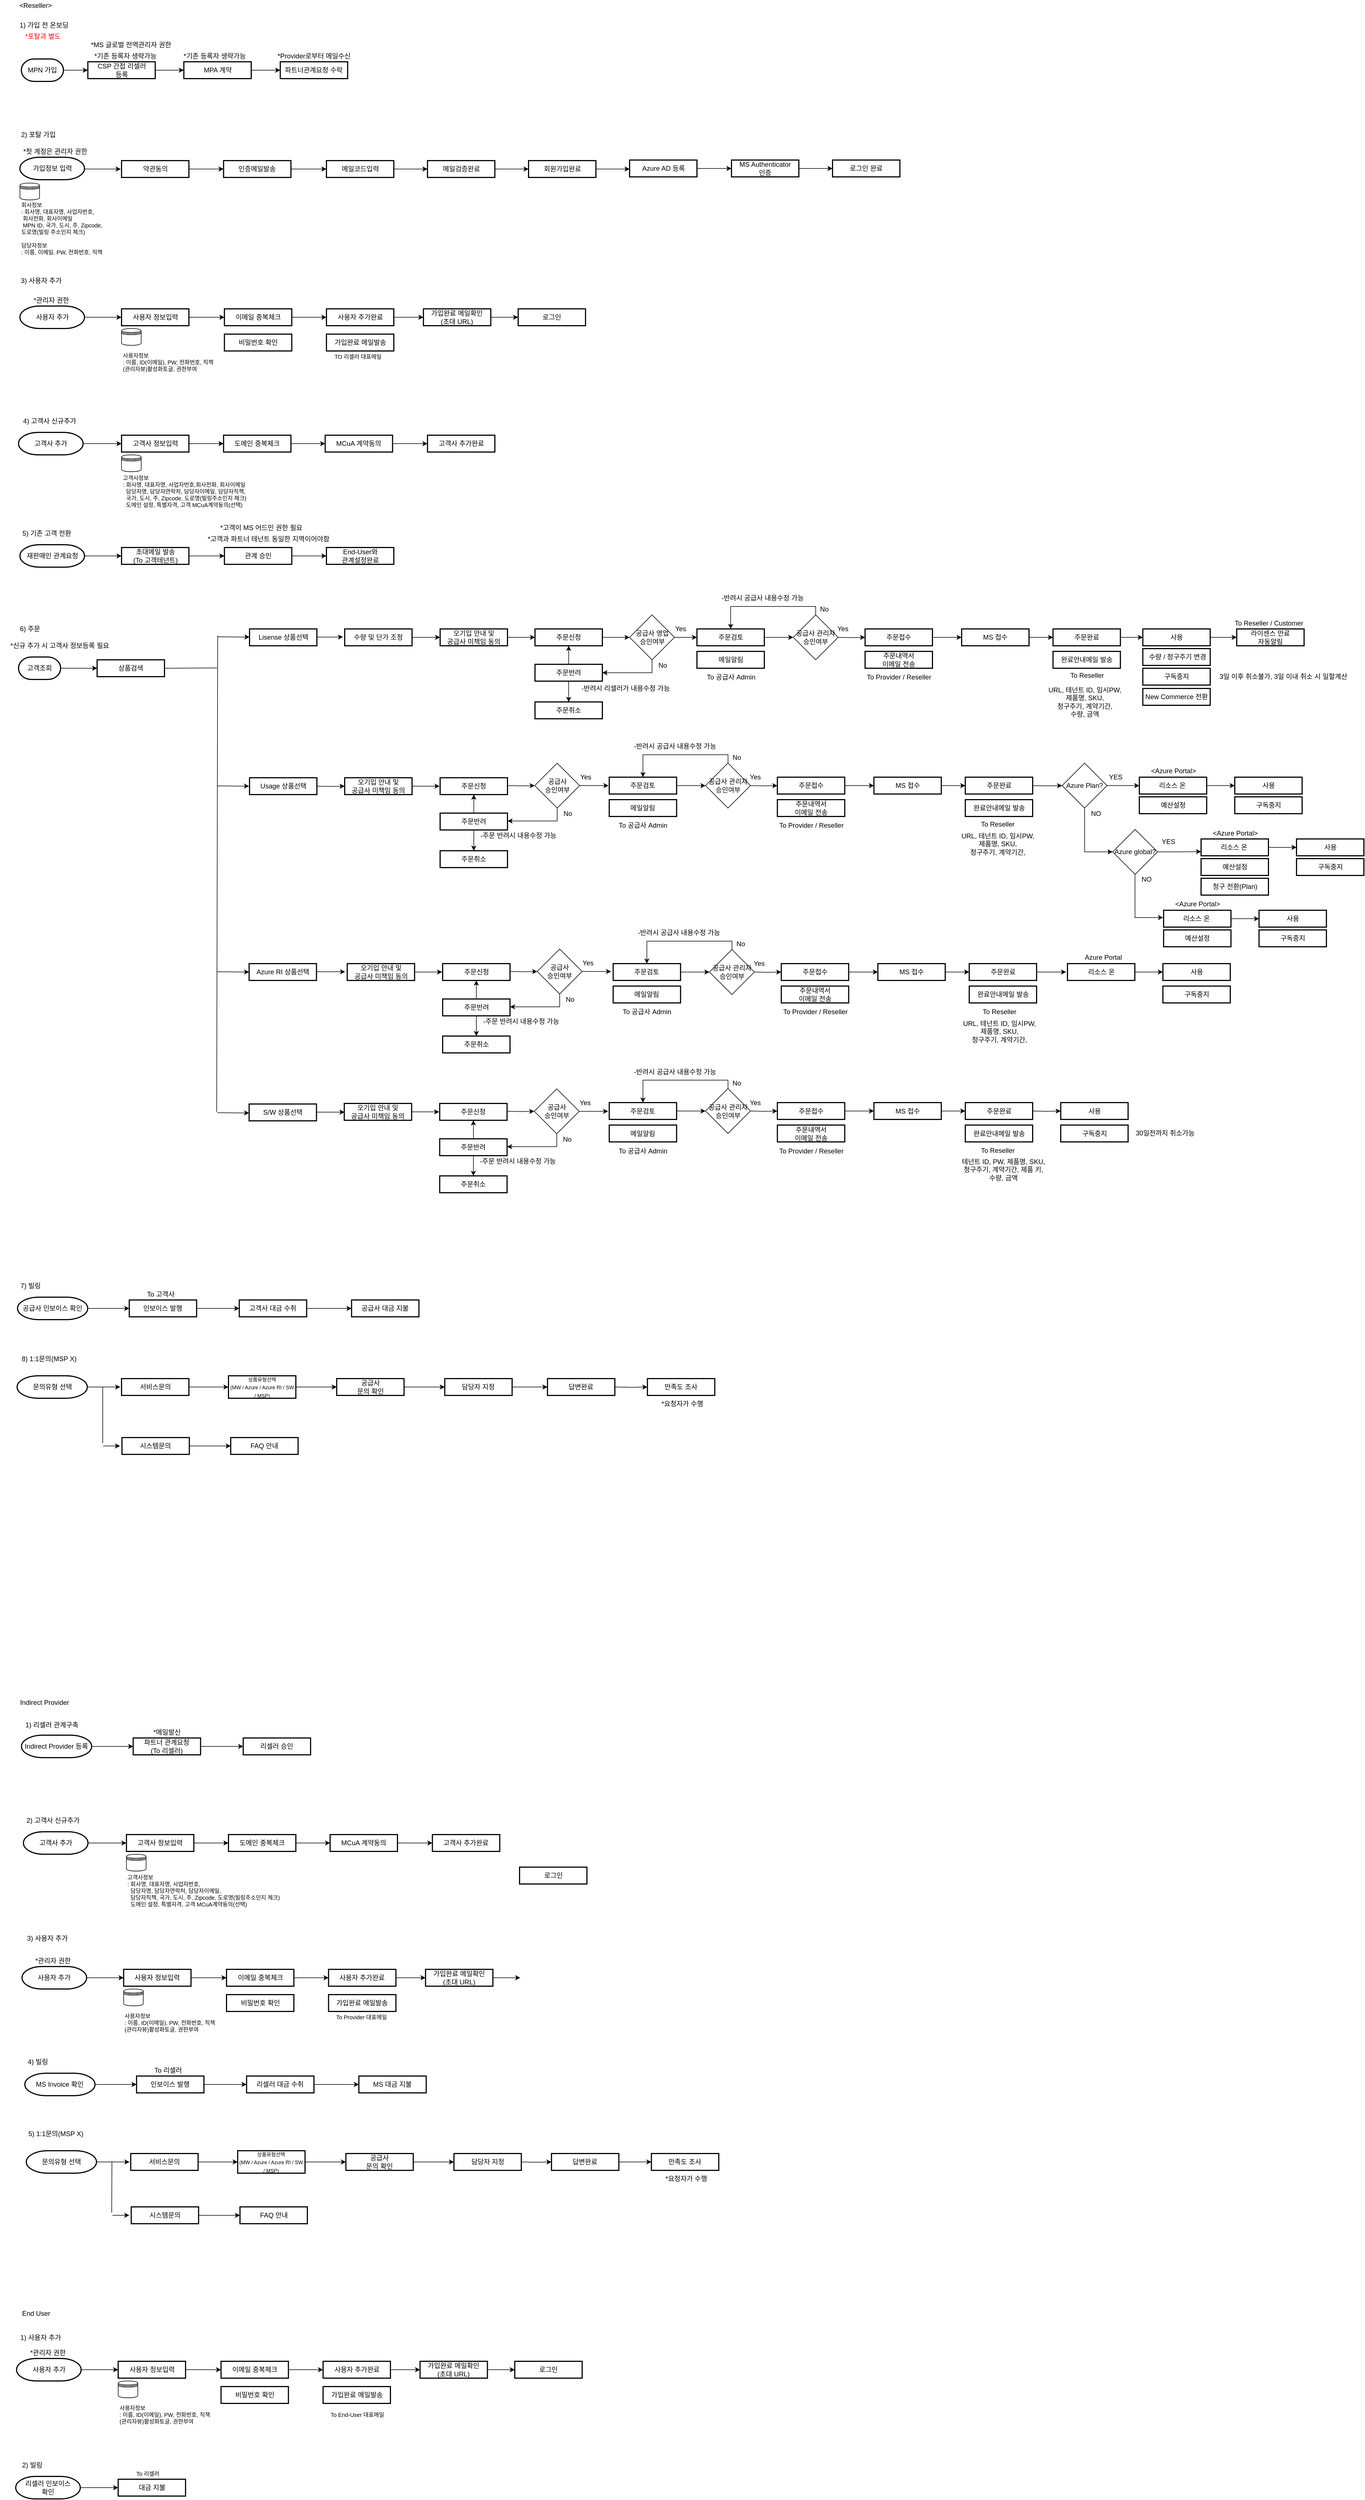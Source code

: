 <mxfile version="16.2.4" type="github">
  <diagram id="EBI2LygRZCxqeJW2eF5e" name="Page-1">
    <mxGraphModel dx="1422" dy="794" grid="1" gridSize="10" guides="1" tooltips="1" connect="1" arrows="1" fold="1" page="1" pageScale="1" pageWidth="827" pageHeight="1169" math="0" shadow="0">
      <root>
        <mxCell id="0" />
        <mxCell id="1" parent="0" />
        <mxCell id="jZ0jSoJBSHUuLXD9sUMY-5" value="&amp;lt;Reseller&amp;gt;" style="text;html=1;resizable=0;autosize=1;align=center;verticalAlign=middle;points=[];fillColor=none;strokeColor=none;rounded=0;" parent="1" vertex="1">
          <mxGeometry x="35" y="20" width="70" height="20" as="geometry" />
        </mxCell>
        <mxCell id="jZ0jSoJBSHUuLXD9sUMY-8" value="6) 주문" style="text;html=1;resizable=0;autosize=1;align=center;verticalAlign=middle;points=[];fillColor=none;strokeColor=none;rounded=0;" parent="1" vertex="1">
          <mxGeometry x="35" y="1130" width="50" height="20" as="geometry" />
        </mxCell>
        <mxCell id="jZ0jSoJBSHUuLXD9sUMY-17" value="1) 가입 전 온보딩" style="text;html=1;resizable=0;autosize=1;align=center;verticalAlign=middle;points=[];fillColor=none;strokeColor=none;rounded=0;" parent="1" vertex="1">
          <mxGeometry x="30" y="55" width="110" height="20" as="geometry" />
        </mxCell>
        <mxCell id="jZ0jSoJBSHUuLXD9sUMY-18" value="7) 빌링" style="text;html=1;resizable=0;autosize=1;align=center;verticalAlign=middle;points=[];fillColor=none;strokeColor=none;rounded=0;" parent="1" vertex="1">
          <mxGeometry x="35.75" y="2300" width="50" height="20" as="geometry" />
        </mxCell>
        <mxCell id="yiiqBciscbfqafJrFP4t-1" style="edgeStyle=orthogonalEdgeStyle;rounded=0;orthogonalLoop=1;jettySize=auto;html=1;entryX=0;entryY=0.5;entryDx=0;entryDy=0;" parent="1" source="jZ0jSoJBSHUuLXD9sUMY-20" target="jZ0jSoJBSHUuLXD9sUMY-27" edge="1">
          <mxGeometry relative="1" as="geometry" />
        </mxCell>
        <mxCell id="jZ0jSoJBSHUuLXD9sUMY-20" value="MPN 가입" style="strokeWidth=2;html=1;shape=mxgraph.flowchart.terminator;whiteSpace=wrap;" parent="1" vertex="1">
          <mxGeometry x="45" y="125" width="75" height="40" as="geometry" />
        </mxCell>
        <mxCell id="jZ0jSoJBSHUuLXD9sUMY-31" style="edgeStyle=orthogonalEdgeStyle;rounded=0;orthogonalLoop=1;jettySize=auto;html=1;entryX=0;entryY=0.5;entryDx=0;entryDy=0;" parent="1" edge="1">
          <mxGeometry relative="1" as="geometry">
            <mxPoint x="222" y="321" as="targetPoint" />
            <mxPoint x="158.5" y="321" as="sourcePoint" />
          </mxGeometry>
        </mxCell>
        <mxCell id="jZ0jSoJBSHUuLXD9sUMY-22" value="*첫 계정은 관리자 권한" style="text;html=1;resizable=0;autosize=1;align=center;verticalAlign=middle;points=[];fillColor=none;strokeColor=none;rounded=0;" parent="1" vertex="1">
          <mxGeometry x="35" y="280" width="140" height="20" as="geometry" />
        </mxCell>
        <mxCell id="jZ0jSoJBSHUuLXD9sUMY-25" value="파트너관계요청 수락" style="whiteSpace=wrap;html=1;strokeWidth=2;" parent="1" vertex="1">
          <mxGeometry x="506.25" y="130" width="120" height="30" as="geometry" />
        </mxCell>
        <mxCell id="w1osnGguPHcnNslTpG4n-14" value="" style="edgeStyle=orthogonalEdgeStyle;rounded=0;orthogonalLoop=1;jettySize=auto;html=1;" parent="1" source="jZ0jSoJBSHUuLXD9sUMY-27" target="w1osnGguPHcnNslTpG4n-13" edge="1">
          <mxGeometry relative="1" as="geometry" />
        </mxCell>
        <mxCell id="jZ0jSoJBSHUuLXD9sUMY-27" value="CSP 간접 리셀러&lt;br&gt;등록" style="whiteSpace=wrap;html=1;strokeWidth=2;" parent="1" vertex="1">
          <mxGeometry x="163.5" y="130" width="120" height="30" as="geometry" />
        </mxCell>
        <mxCell id="yiiqBciscbfqafJrFP4t-42" style="edgeStyle=orthogonalEdgeStyle;rounded=0;orthogonalLoop=1;jettySize=auto;html=1;entryX=0;entryY=0.5;entryDx=0;entryDy=0;" parent="1" source="jZ0jSoJBSHUuLXD9sUMY-36" target="yiiqBciscbfqafJrFP4t-41" edge="1">
          <mxGeometry relative="1" as="geometry" />
        </mxCell>
        <mxCell id="jZ0jSoJBSHUuLXD9sUMY-36" value="고객사 정보입력" style="whiteSpace=wrap;html=1;strokeWidth=2;" parent="1" vertex="1">
          <mxGeometry x="223.5" y="795" width="120" height="30" as="geometry" />
        </mxCell>
        <mxCell id="Zp6rRj_maZluac3LyFAB-7" value="회사정보&lt;br&gt;: 회사명, 대표자명, 사업자번호, &lt;br&gt;&amp;nbsp;회사전화, 회사이메일&lt;br style=&quot;font-size: 10px&quot;&gt;&amp;nbsp;MPN ID, 국가, 도시, 주, Zipcode, &lt;br&gt;도로명(빌링 주소인지 체크)&lt;br style=&quot;font-size: 10px&quot;&gt;&lt;div style=&quot;font-size: 10px&quot;&gt;&lt;span style=&quot;font-size: 10px&quot;&gt;&lt;br&gt;&lt;/span&gt;&lt;/div&gt;&lt;div style=&quot;font-size: 10px&quot;&gt;&lt;span style=&quot;font-size: 10px&quot;&gt;담당자정보&lt;/span&gt;&lt;/div&gt;&lt;div style=&quot;font-size: 10px&quot;&gt;&lt;span style=&quot;font-size: 10px&quot;&gt;: 이름, 이메일, PW, 전화번호, 직책&lt;/span&gt;&lt;/div&gt;" style="text;html=1;resizable=0;autosize=1;align=left;verticalAlign=middle;points=[];fillColor=none;strokeColor=none;rounded=0;fontSize=10;" parent="1" vertex="1">
          <mxGeometry x="42.5" y="377" width="170" height="100" as="geometry" />
        </mxCell>
        <mxCell id="Zp6rRj_maZluac3LyFAB-8" value="" style="shape=datastore;whiteSpace=wrap;html=1;" parent="1" vertex="1">
          <mxGeometry x="42.5" y="346" width="35" height="30" as="geometry" />
        </mxCell>
        <mxCell id="Zp6rRj_maZluac3LyFAB-11" value="" style="shape=datastore;whiteSpace=wrap;html=1;" parent="1" vertex="1">
          <mxGeometry x="223.5" y="830" width="35" height="30" as="geometry" />
        </mxCell>
        <mxCell id="Zp6rRj_maZluac3LyFAB-12" value="&lt;span&gt;고객사정보&lt;/span&gt;&lt;br&gt;&lt;div style=&quot;font-size: 10px&quot;&gt;&lt;span style=&quot;font-size: 10px&quot;&gt;: 회사명, 대표자명, 사업자번호,회사전화, 회사이메일&lt;br&gt;&lt;/span&gt;&lt;/div&gt;&lt;div style=&quot;font-size: 10px&quot;&gt;&lt;span style=&quot;font-size: 10px&quot;&gt;&amp;nbsp; 담당자명, 담당자연락처, 담당자이메일,&amp;nbsp;&lt;/span&gt;&lt;span&gt;담당자직책,&amp;nbsp;&lt;/span&gt;&lt;/div&gt;&lt;div style=&quot;font-size: 10px&quot;&gt;&lt;span&gt;&amp;nbsp; 국가, 도시, 주, Zipcode, 도로명(빌링주소인지 체크)&lt;/span&gt;&lt;/div&gt;&lt;div style=&quot;font-size: 10px&quot;&gt;&lt;span style=&quot;font-size: 10px&quot;&gt;&amp;nbsp; 도메인 설정, &lt;span style=&quot;background-color: rgb(255 , 255 , 255)&quot;&gt;특별자격,&lt;/span&gt; 고객 MCuA계약동의(선택)&lt;/span&gt;&lt;/div&gt;" style="text;html=1;resizable=0;autosize=1;align=left;verticalAlign=middle;points=[];fillColor=none;strokeColor=none;rounded=0;fontSize=10;" parent="1" vertex="1">
          <mxGeometry x="223.5" y="860" width="250" height="70" as="geometry" />
        </mxCell>
        <mxCell id="Zp6rRj_maZluac3LyFAB-15" value="*MS 글로벌 전역관리자 권한" style="text;html=1;resizable=0;autosize=1;align=center;verticalAlign=middle;points=[];fillColor=none;strokeColor=none;rounded=0;" parent="1" vertex="1">
          <mxGeometry x="155" y="90" width="170" height="20" as="geometry" />
        </mxCell>
        <mxCell id="w1osnGguPHcnNslTpG4n-7" style="edgeStyle=orthogonalEdgeStyle;rounded=0;orthogonalLoop=1;jettySize=auto;html=1;entryX=0;entryY=0.5;entryDx=0;entryDy=0;" parent="1" source="MoLYa7cNz7H3YmrfVmoX-1" target="w1osnGguPHcnNslTpG4n-19" edge="1">
          <mxGeometry relative="1" as="geometry">
            <mxPoint x="170" y="1210" as="targetPoint" />
          </mxGeometry>
        </mxCell>
        <mxCell id="MoLYa7cNz7H3YmrfVmoX-1" value="고객조회" style="strokeWidth=2;html=1;shape=mxgraph.flowchart.terminator;whiteSpace=wrap;" parent="1" vertex="1">
          <mxGeometry x="40" y="1190" width="75" height="40" as="geometry" />
        </mxCell>
        <mxCell id="MoLYa7cNz7H3YmrfVmoX-6" value="Lisense 상품선택" style="whiteSpace=wrap;html=1;strokeWidth=2;" parent="1" vertex="1">
          <mxGeometry x="451.5" y="1140" width="120" height="30" as="geometry" />
        </mxCell>
        <mxCell id="MoLYa7cNz7H3YmrfVmoX-7" value="Usage 상품선택" style="whiteSpace=wrap;html=1;strokeWidth=2;" parent="1" vertex="1">
          <mxGeometry x="451.5" y="1405" width="120" height="30" as="geometry" />
        </mxCell>
        <mxCell id="MoLYa7cNz7H3YmrfVmoX-8" value="Azure RI 상품선택" style="whiteSpace=wrap;html=1;strokeWidth=2;" parent="1" vertex="1">
          <mxGeometry x="450.75" y="1736" width="120" height="30" as="geometry" />
        </mxCell>
        <mxCell id="MoLYa7cNz7H3YmrfVmoX-9" value="S/W 상품선택" style="whiteSpace=wrap;html=1;strokeWidth=2;" parent="1" vertex="1">
          <mxGeometry x="450.75" y="1986" width="120" height="30" as="geometry" />
        </mxCell>
        <mxCell id="MoLYa7cNz7H3YmrfVmoX-15" value="&amp;nbsp;수량 / 청구주기 변경" style="whiteSpace=wrap;html=1;strokeWidth=2;" parent="1" vertex="1">
          <mxGeometry x="2042.75" y="1175" width="120" height="30" as="geometry" />
        </mxCell>
        <mxCell id="MoLYa7cNz7H3YmrfVmoX-19" value="구독중지" style="whiteSpace=wrap;html=1;strokeWidth=2;" parent="1" vertex="1">
          <mxGeometry x="2042.75" y="1210" width="120" height="30" as="geometry" />
        </mxCell>
        <mxCell id="t7yyZvSMRt4UFGwBYPYK-87" style="edgeStyle=orthogonalEdgeStyle;rounded=0;orthogonalLoop=1;jettySize=auto;html=1;entryX=0;entryY=0.5;entryDx=0;entryDy=0;" parent="1" source="MoLYa7cNz7H3YmrfVmoX-20" target="t7yyZvSMRt4UFGwBYPYK-86" edge="1">
          <mxGeometry relative="1" as="geometry" />
        </mxCell>
        <mxCell id="MoLYa7cNz7H3YmrfVmoX-20" value="사용" style="whiteSpace=wrap;html=1;strokeWidth=2;" parent="1" vertex="1">
          <mxGeometry x="2042.75" y="1140" width="120" height="30" as="geometry" />
        </mxCell>
        <mxCell id="MoLYa7cNz7H3YmrfVmoX-28" value="구독중지" style="whiteSpace=wrap;html=1;strokeWidth=2;" parent="1" vertex="1">
          <mxGeometry x="2206.5" y="1439" width="120" height="30" as="geometry" />
        </mxCell>
        <mxCell id="MoLYa7cNz7H3YmrfVmoX-29" value="예산설정" style="whiteSpace=wrap;html=1;strokeWidth=2;" parent="1" vertex="1">
          <mxGeometry x="2146.5" y="1549" width="120" height="30" as="geometry" />
        </mxCell>
        <mxCell id="MoLYa7cNz7H3YmrfVmoX-37" style="edgeStyle=orthogonalEdgeStyle;rounded=0;orthogonalLoop=1;jettySize=auto;html=1;entryX=0;entryY=0.5;entryDx=0;entryDy=0;" parent="1" source="MoLYa7cNz7H3YmrfVmoX-30" target="MoLYa7cNz7H3YmrfVmoX-36" edge="1">
          <mxGeometry relative="1" as="geometry" />
        </mxCell>
        <mxCell id="MoLYa7cNz7H3YmrfVmoX-30" value="리소스 온&amp;nbsp;" style="whiteSpace=wrap;html=1;strokeWidth=2;" parent="1" vertex="1">
          <mxGeometry x="2036.5" y="1404" width="120" height="30" as="geometry" />
        </mxCell>
        <mxCell id="MoLYa7cNz7H3YmrfVmoX-35" style="edgeStyle=orthogonalEdgeStyle;rounded=0;orthogonalLoop=1;jettySize=auto;html=1;entryX=0;entryY=0.5;entryDx=0;entryDy=0;" parent="1" source="MoLYa7cNz7H3YmrfVmoX-33" target="MoLYa7cNz7H3YmrfVmoX-30" edge="1">
          <mxGeometry relative="1" as="geometry" />
        </mxCell>
        <mxCell id="jiECZz7fGckPXylajzZf-226" style="edgeStyle=orthogonalEdgeStyle;rounded=0;orthogonalLoop=1;jettySize=auto;html=1;entryX=0;entryY=0.5;entryDx=0;entryDy=0;" parent="1" source="MoLYa7cNz7H3YmrfVmoX-33" target="jiECZz7fGckPXylajzZf-225" edge="1">
          <mxGeometry relative="1" as="geometry">
            <Array as="points">
              <mxPoint x="1939.5" y="1537" />
            </Array>
          </mxGeometry>
        </mxCell>
        <mxCell id="MoLYa7cNz7H3YmrfVmoX-33" value="Azure Plan?" style="rhombus;whiteSpace=wrap;html=1;" parent="1" vertex="1">
          <mxGeometry x="1899" y="1379" width="80" height="80" as="geometry" />
        </mxCell>
        <mxCell id="MoLYa7cNz7H3YmrfVmoX-36" value="사용" style="whiteSpace=wrap;html=1;strokeWidth=2;" parent="1" vertex="1">
          <mxGeometry x="2206.5" y="1404" width="120" height="30" as="geometry" />
        </mxCell>
        <mxCell id="MoLYa7cNz7H3YmrfVmoX-38" value="YES" style="text;html=1;resizable=0;autosize=1;align=center;verticalAlign=middle;points=[];fillColor=none;strokeColor=none;rounded=0;" parent="1" vertex="1">
          <mxGeometry x="1974" y="1394" width="40" height="20" as="geometry" />
        </mxCell>
        <mxCell id="MoLYa7cNz7H3YmrfVmoX-39" value="NO" style="text;html=1;resizable=0;autosize=1;align=center;verticalAlign=middle;points=[];fillColor=none;strokeColor=none;rounded=0;" parent="1" vertex="1">
          <mxGeometry x="1944" y="1459" width="30" height="20" as="geometry" />
        </mxCell>
        <mxCell id="MoLYa7cNz7H3YmrfVmoX-40" value="예산설정" style="whiteSpace=wrap;html=1;strokeWidth=2;" parent="1" vertex="1">
          <mxGeometry x="2036.5" y="1439" width="120" height="30" as="geometry" />
        </mxCell>
        <mxCell id="MoLYa7cNz7H3YmrfVmoX-47" value="" style="edgeStyle=orthogonalEdgeStyle;rounded=0;orthogonalLoop=1;jettySize=auto;html=1;" parent="1" source="MoLYa7cNz7H3YmrfVmoX-41" target="MoLYa7cNz7H3YmrfVmoX-45" edge="1">
          <mxGeometry relative="1" as="geometry" />
        </mxCell>
        <mxCell id="MoLYa7cNz7H3YmrfVmoX-41" value="리소스 온&amp;nbsp;" style="whiteSpace=wrap;html=1;strokeWidth=2;" parent="1" vertex="1">
          <mxGeometry x="2146.5" y="1514" width="120" height="30" as="geometry" />
        </mxCell>
        <mxCell id="MoLYa7cNz7H3YmrfVmoX-42" value="청구 전환(Plan)" style="whiteSpace=wrap;html=1;strokeWidth=2;" parent="1" vertex="1">
          <mxGeometry x="2146.5" y="1584" width="120" height="30" as="geometry" />
        </mxCell>
        <mxCell id="MoLYa7cNz7H3YmrfVmoX-44" value="구독중지" style="whiteSpace=wrap;html=1;strokeWidth=2;" parent="1" vertex="1">
          <mxGeometry x="2316.5" y="1549" width="120" height="30" as="geometry" />
        </mxCell>
        <mxCell id="MoLYa7cNz7H3YmrfVmoX-45" value="사용" style="whiteSpace=wrap;html=1;strokeWidth=2;" parent="1" vertex="1">
          <mxGeometry x="2316.5" y="1514" width="120" height="30" as="geometry" />
        </mxCell>
        <mxCell id="MoLYa7cNz7H3YmrfVmoX-51" value="" style="edgeStyle=orthogonalEdgeStyle;rounded=0;orthogonalLoop=1;jettySize=auto;html=1;" parent="1" source="MoLYa7cNz7H3YmrfVmoX-48" target="MoLYa7cNz7H3YmrfVmoX-49" edge="1">
          <mxGeometry relative="1" as="geometry" />
        </mxCell>
        <mxCell id="MoLYa7cNz7H3YmrfVmoX-48" value="리소스 온" style="whiteSpace=wrap;html=1;strokeWidth=2;" parent="1" vertex="1">
          <mxGeometry x="1908.5" y="1736" width="120" height="30" as="geometry" />
        </mxCell>
        <mxCell id="MoLYa7cNz7H3YmrfVmoX-49" value="사용" style="whiteSpace=wrap;html=1;strokeWidth=2;" parent="1" vertex="1">
          <mxGeometry x="2078.5" y="1736" width="120" height="30" as="geometry" />
        </mxCell>
        <mxCell id="MoLYa7cNz7H3YmrfVmoX-52" value="구독중지" style="whiteSpace=wrap;html=1;strokeWidth=2;" parent="1" vertex="1">
          <mxGeometry x="1896.5" y="2023.5" width="120" height="30" as="geometry" />
        </mxCell>
        <mxCell id="MoLYa7cNz7H3YmrfVmoX-53" value="사용" style="whiteSpace=wrap;html=1;strokeWidth=2;" parent="1" vertex="1">
          <mxGeometry x="1896.5" y="1983.5" width="120" height="30" as="geometry" />
        </mxCell>
        <mxCell id="MoLYa7cNz7H3YmrfVmoX-57" style="edgeStyle=orthogonalEdgeStyle;rounded=0;orthogonalLoop=1;jettySize=auto;html=1;entryX=0;entryY=0.5;entryDx=0;entryDy=0;" parent="1" target="MoLYa7cNz7H3YmrfVmoX-53" edge="1">
          <mxGeometry relative="1" as="geometry">
            <mxPoint x="1846.5" y="1998.5" as="sourcePoint" />
          </mxGeometry>
        </mxCell>
        <mxCell id="MoLYa7cNz7H3YmrfVmoX-62" style="edgeStyle=orthogonalEdgeStyle;rounded=0;orthogonalLoop=1;jettySize=auto;html=1;entryX=0;entryY=0.5;entryDx=0;entryDy=0;" parent="1" source="MoLYa7cNz7H3YmrfVmoX-60" target="MoLYa7cNz7H3YmrfVmoX-61" edge="1">
          <mxGeometry relative="1" as="geometry" />
        </mxCell>
        <mxCell id="MoLYa7cNz7H3YmrfVmoX-60" value="공급사 인보이스 확인" style="strokeWidth=2;html=1;shape=mxgraph.flowchart.terminator;whiteSpace=wrap;" parent="1" vertex="1">
          <mxGeometry x="38.25" y="2330" width="125" height="40" as="geometry" />
        </mxCell>
        <mxCell id="MoLYa7cNz7H3YmrfVmoX-64" style="edgeStyle=orthogonalEdgeStyle;rounded=0;orthogonalLoop=1;jettySize=auto;html=1;entryX=0;entryY=0.5;entryDx=0;entryDy=0;" parent="1" source="MoLYa7cNz7H3YmrfVmoX-61" target="MoLYa7cNz7H3YmrfVmoX-63" edge="1">
          <mxGeometry relative="1" as="geometry" />
        </mxCell>
        <mxCell id="MoLYa7cNz7H3YmrfVmoX-61" value="인보이스 발행" style="whiteSpace=wrap;html=1;strokeWidth=2;" parent="1" vertex="1">
          <mxGeometry x="237.25" y="2335" width="120" height="30" as="geometry" />
        </mxCell>
        <mxCell id="MoLYa7cNz7H3YmrfVmoX-66" style="edgeStyle=orthogonalEdgeStyle;rounded=0;orthogonalLoop=1;jettySize=auto;html=1;entryX=0;entryY=0.5;entryDx=0;entryDy=0;" parent="1" source="MoLYa7cNz7H3YmrfVmoX-63" target="MoLYa7cNz7H3YmrfVmoX-65" edge="1">
          <mxGeometry relative="1" as="geometry" />
        </mxCell>
        <mxCell id="MoLYa7cNz7H3YmrfVmoX-63" value="고객사 대금 수취" style="whiteSpace=wrap;html=1;strokeWidth=2;" parent="1" vertex="1">
          <mxGeometry x="433.25" y="2335" width="120" height="30" as="geometry" />
        </mxCell>
        <mxCell id="MoLYa7cNz7H3YmrfVmoX-65" value="공급사 대금 지불" style="whiteSpace=wrap;html=1;strokeWidth=2;" parent="1" vertex="1">
          <mxGeometry x="633.25" y="2335" width="120" height="30" as="geometry" />
        </mxCell>
        <mxCell id="w1osnGguPHcnNslTpG4n-10" value="*기존 등록자 생략가능" style="text;html=1;resizable=0;autosize=1;align=center;verticalAlign=middle;points=[];fillColor=none;strokeColor=none;rounded=0;" parent="1" vertex="1">
          <mxGeometry x="165" y="110" width="130" height="20" as="geometry" />
        </mxCell>
        <mxCell id="yiiqBciscbfqafJrFP4t-36" style="edgeStyle=orthogonalEdgeStyle;rounded=0;orthogonalLoop=1;jettySize=auto;html=1;entryX=0;entryY=0.5;entryDx=0;entryDy=0;" parent="1" source="w1osnGguPHcnNslTpG4n-13" target="jZ0jSoJBSHUuLXD9sUMY-25" edge="1">
          <mxGeometry relative="1" as="geometry" />
        </mxCell>
        <mxCell id="w1osnGguPHcnNslTpG4n-13" value="MPA 계약" style="whiteSpace=wrap;html=1;strokeWidth=2;" parent="1" vertex="1">
          <mxGeometry x="334.5" y="130" width="120" height="30" as="geometry" />
        </mxCell>
        <mxCell id="w1osnGguPHcnNslTpG4n-18" value="*기존 등록자 생략가능" style="text;html=1;resizable=0;autosize=1;align=center;verticalAlign=middle;points=[];fillColor=none;strokeColor=none;rounded=0;" parent="1" vertex="1">
          <mxGeometry x="323.5" y="110" width="130" height="20" as="geometry" />
        </mxCell>
        <mxCell id="w1osnGguPHcnNslTpG4n-19" value="상품검색" style="whiteSpace=wrap;html=1;strokeWidth=2;" parent="1" vertex="1">
          <mxGeometry x="180" y="1195" width="120" height="30" as="geometry" />
        </mxCell>
        <mxCell id="w1osnGguPHcnNslTpG4n-24" value="*신규 추가 시 고객사 정보등록 필요" style="text;html=1;resizable=0;autosize=1;align=center;verticalAlign=middle;points=[];fillColor=none;strokeColor=none;rounded=0;" parent="1" vertex="1">
          <mxGeometry x="7.5" y="1160" width="210" height="20" as="geometry" />
        </mxCell>
        <mxCell id="6FOCTZJuEtxlS3nvwUdA-1" value="구독중지" style="whiteSpace=wrap;html=1;strokeWidth=2;" parent="1" vertex="1">
          <mxGeometry x="2078.5" y="1776" width="120" height="30" as="geometry" />
        </mxCell>
        <mxCell id="yiiqBciscbfqafJrFP4t-2" value="2) 포탈 가입" style="text;html=1;resizable=0;autosize=1;align=center;verticalAlign=middle;points=[];fillColor=none;strokeColor=none;rounded=0;" parent="1" vertex="1">
          <mxGeometry x="35" y="250" width="80" height="20" as="geometry" />
        </mxCell>
        <mxCell id="yiiqBciscbfqafJrFP4t-6" style="edgeStyle=orthogonalEdgeStyle;rounded=0;orthogonalLoop=1;jettySize=auto;html=1;entryX=0;entryY=0.5;entryDx=0;entryDy=0;" parent="1" source="yiiqBciscbfqafJrFP4t-3" target="yiiqBciscbfqafJrFP4t-4" edge="1">
          <mxGeometry relative="1" as="geometry" />
        </mxCell>
        <mxCell id="yiiqBciscbfqafJrFP4t-3" value="약관동의" style="whiteSpace=wrap;html=1;strokeWidth=2;" parent="1" vertex="1">
          <mxGeometry x="223.5" y="306" width="120" height="30" as="geometry" />
        </mxCell>
        <mxCell id="yiiqBciscbfqafJrFP4t-8" style="edgeStyle=orthogonalEdgeStyle;rounded=0;orthogonalLoop=1;jettySize=auto;html=1;entryX=0;entryY=0.5;entryDx=0;entryDy=0;" parent="1" source="yiiqBciscbfqafJrFP4t-4" target="yiiqBciscbfqafJrFP4t-7" edge="1">
          <mxGeometry relative="1" as="geometry" />
        </mxCell>
        <mxCell id="yiiqBciscbfqafJrFP4t-4" value="인증메일발송" style="whiteSpace=wrap;html=1;strokeWidth=2;" parent="1" vertex="1">
          <mxGeometry x="405.25" y="306" width="120" height="30" as="geometry" />
        </mxCell>
        <mxCell id="_ZmIt5JVzIrqZUVVzqY8-2" style="edgeStyle=orthogonalEdgeStyle;rounded=0;orthogonalLoop=1;jettySize=auto;html=1;entryX=0;entryY=0.5;entryDx=0;entryDy=0;" parent="1" source="yiiqBciscbfqafJrFP4t-5" target="_ZmIt5JVzIrqZUVVzqY8-1" edge="1">
          <mxGeometry relative="1" as="geometry" />
        </mxCell>
        <mxCell id="yiiqBciscbfqafJrFP4t-5" value="Azure AD 등록" style="whiteSpace=wrap;html=1;strokeWidth=2;" parent="1" vertex="1">
          <mxGeometry x="1128.5" y="305" width="120" height="30" as="geometry" />
        </mxCell>
        <mxCell id="yiiqBciscbfqafJrFP4t-10" style="edgeStyle=orthogonalEdgeStyle;rounded=0;orthogonalLoop=1;jettySize=auto;html=1;entryX=0;entryY=0.5;entryDx=0;entryDy=0;" parent="1" source="yiiqBciscbfqafJrFP4t-7" target="yiiqBciscbfqafJrFP4t-9" edge="1">
          <mxGeometry relative="1" as="geometry" />
        </mxCell>
        <mxCell id="yiiqBciscbfqafJrFP4t-7" value="메일코드입력" style="whiteSpace=wrap;html=1;strokeWidth=2;" parent="1" vertex="1">
          <mxGeometry x="588.5" y="306" width="120" height="30" as="geometry" />
        </mxCell>
        <mxCell id="yiiqBciscbfqafJrFP4t-12" style="edgeStyle=orthogonalEdgeStyle;rounded=0;orthogonalLoop=1;jettySize=auto;html=1;entryX=0;entryY=0.5;entryDx=0;entryDy=0;" parent="1" source="yiiqBciscbfqafJrFP4t-9" target="yiiqBciscbfqafJrFP4t-11" edge="1">
          <mxGeometry relative="1" as="geometry" />
        </mxCell>
        <mxCell id="yiiqBciscbfqafJrFP4t-9" value="메일검증완료" style="whiteSpace=wrap;html=1;strokeWidth=2;" parent="1" vertex="1">
          <mxGeometry x="768.5" y="306" width="120" height="30" as="geometry" />
        </mxCell>
        <mxCell id="yiiqBciscbfqafJrFP4t-14" style="edgeStyle=orthogonalEdgeStyle;rounded=0;orthogonalLoop=1;jettySize=auto;html=1;entryX=0;entryY=0.5;entryDx=0;entryDy=0;" parent="1" source="yiiqBciscbfqafJrFP4t-11" edge="1">
          <mxGeometry relative="1" as="geometry">
            <mxPoint x="1128.5" y="321" as="targetPoint" />
          </mxGeometry>
        </mxCell>
        <mxCell id="yiiqBciscbfqafJrFP4t-11" value="회원가입완료" style="whiteSpace=wrap;html=1;strokeWidth=2;" parent="1" vertex="1">
          <mxGeometry x="948.5" y="306" width="120" height="30" as="geometry" />
        </mxCell>
        <mxCell id="yiiqBciscbfqafJrFP4t-15" value="가입정보 입력" style="strokeWidth=2;html=1;shape=mxgraph.flowchart.terminator;whiteSpace=wrap;" parent="1" vertex="1">
          <mxGeometry x="42.5" y="300" width="115" height="40" as="geometry" />
        </mxCell>
        <mxCell id="yiiqBciscbfqafJrFP4t-16" value="3) 사용자 추가" style="text;html=1;resizable=0;autosize=1;align=center;verticalAlign=middle;points=[];fillColor=none;strokeColor=none;rounded=0;" parent="1" vertex="1">
          <mxGeometry x="35" y="510" width="90" height="20" as="geometry" />
        </mxCell>
        <mxCell id="yiiqBciscbfqafJrFP4t-17" value="4) 고객사 신규추가" style="text;html=1;resizable=0;autosize=1;align=center;verticalAlign=middle;points=[];fillColor=none;strokeColor=none;rounded=0;" parent="1" vertex="1">
          <mxGeometry x="35" y="760" width="120" height="20" as="geometry" />
        </mxCell>
        <mxCell id="yiiqBciscbfqafJrFP4t-21" style="edgeStyle=orthogonalEdgeStyle;rounded=0;orthogonalLoop=1;jettySize=auto;html=1;entryX=0;entryY=0.5;entryDx=0;entryDy=0;" parent="1" source="yiiqBciscbfqafJrFP4t-18" target="yiiqBciscbfqafJrFP4t-20" edge="1">
          <mxGeometry relative="1" as="geometry" />
        </mxCell>
        <mxCell id="yiiqBciscbfqafJrFP4t-18" value="사용자 추가" style="strokeWidth=2;html=1;shape=mxgraph.flowchart.terminator;whiteSpace=wrap;" parent="1" vertex="1">
          <mxGeometry x="42.5" y="565" width="115" height="40" as="geometry" />
        </mxCell>
        <mxCell id="yiiqBciscbfqafJrFP4t-19" value="*관리자 권한" style="text;html=1;resizable=0;autosize=1;align=center;verticalAlign=middle;points=[];fillColor=none;strokeColor=none;rounded=0;" parent="1" vertex="1">
          <mxGeometry x="57.5" y="545" width="80" height="20" as="geometry" />
        </mxCell>
        <mxCell id="yiiqBciscbfqafJrFP4t-25" style="edgeStyle=orthogonalEdgeStyle;rounded=0;orthogonalLoop=1;jettySize=auto;html=1;entryX=0;entryY=0.5;entryDx=0;entryDy=0;" parent="1" source="yiiqBciscbfqafJrFP4t-20" target="yiiqBciscbfqafJrFP4t-24" edge="1">
          <mxGeometry relative="1" as="geometry" />
        </mxCell>
        <mxCell id="yiiqBciscbfqafJrFP4t-20" value="사용자 정보입력" style="whiteSpace=wrap;html=1;strokeWidth=2;" parent="1" vertex="1">
          <mxGeometry x="223.5" y="570" width="120" height="30" as="geometry" />
        </mxCell>
        <mxCell id="yiiqBciscbfqafJrFP4t-22" value="" style="shape=datastore;whiteSpace=wrap;html=1;" parent="1" vertex="1">
          <mxGeometry x="223.5" y="605" width="35" height="30" as="geometry" />
        </mxCell>
        <mxCell id="yiiqBciscbfqafJrFP4t-23" value="&lt;span&gt;사용자정보&lt;/span&gt;&lt;br&gt;&lt;div style=&quot;font-size: 10px&quot;&gt;&lt;span style=&quot;font-size: 10px&quot;&gt;: 이름, ID(이메일), PW, 전화번호, 직책&lt;/span&gt;&lt;/div&gt;&lt;div style=&quot;font-size: 10px&quot;&gt;&lt;span&gt;(관리자뷰)활성화토글, 권한부여&amp;nbsp;&lt;/span&gt;&lt;/div&gt;" style="text;html=1;resizable=0;autosize=1;align=left;verticalAlign=middle;points=[];fillColor=none;strokeColor=none;rounded=0;fontSize=10;" parent="1" vertex="1">
          <mxGeometry x="223.5" y="645" width="190" height="40" as="geometry" />
        </mxCell>
        <mxCell id="yiiqBciscbfqafJrFP4t-28" style="edgeStyle=orthogonalEdgeStyle;rounded=0;orthogonalLoop=1;jettySize=auto;html=1;entryX=0;entryY=0.5;entryDx=0;entryDy=0;" parent="1" source="yiiqBciscbfqafJrFP4t-24" target="yiiqBciscbfqafJrFP4t-27" edge="1">
          <mxGeometry relative="1" as="geometry" />
        </mxCell>
        <mxCell id="yiiqBciscbfqafJrFP4t-24" value="이메일 중복체크" style="whiteSpace=wrap;html=1;strokeWidth=2;" parent="1" vertex="1">
          <mxGeometry x="406.75" y="570" width="120" height="30" as="geometry" />
        </mxCell>
        <mxCell id="yiiqBciscbfqafJrFP4t-26" value="비밀번호 확인" style="whiteSpace=wrap;html=1;strokeWidth=2;" parent="1" vertex="1">
          <mxGeometry x="406.75" y="615" width="120" height="30" as="geometry" />
        </mxCell>
        <mxCell id="yiiqBciscbfqafJrFP4t-32" style="edgeStyle=orthogonalEdgeStyle;rounded=0;orthogonalLoop=1;jettySize=auto;html=1;entryX=0;entryY=0.5;entryDx=0;entryDy=0;" parent="1" source="yiiqBciscbfqafJrFP4t-27" target="yiiqBciscbfqafJrFP4t-31" edge="1">
          <mxGeometry relative="1" as="geometry" />
        </mxCell>
        <mxCell id="yiiqBciscbfqafJrFP4t-27" value="사용자 추가완료" style="whiteSpace=wrap;html=1;strokeWidth=2;" parent="1" vertex="1">
          <mxGeometry x="588.5" y="570" width="120" height="30" as="geometry" />
        </mxCell>
        <mxCell id="yiiqBciscbfqafJrFP4t-29" value="가입완료 메일발송" style="whiteSpace=wrap;html=1;strokeWidth=2;" parent="1" vertex="1">
          <mxGeometry x="588.5" y="615" width="120" height="30" as="geometry" />
        </mxCell>
        <mxCell id="yiiqBciscbfqafJrFP4t-34" style="edgeStyle=orthogonalEdgeStyle;rounded=0;orthogonalLoop=1;jettySize=auto;html=1;entryX=0;entryY=0.5;entryDx=0;entryDy=0;" parent="1" source="yiiqBciscbfqafJrFP4t-31" target="yiiqBciscbfqafJrFP4t-33" edge="1">
          <mxGeometry relative="1" as="geometry" />
        </mxCell>
        <mxCell id="yiiqBciscbfqafJrFP4t-31" value="가입완료 메일확인&lt;br&gt;(초대 URL)" style="whiteSpace=wrap;html=1;strokeWidth=2;" parent="1" vertex="1">
          <mxGeometry x="761.25" y="570" width="120" height="30" as="geometry" />
        </mxCell>
        <mxCell id="yiiqBciscbfqafJrFP4t-33" value="로그인" style="whiteSpace=wrap;html=1;strokeWidth=2;" parent="1" vertex="1">
          <mxGeometry x="930" y="570" width="120" height="30" as="geometry" />
        </mxCell>
        <mxCell id="yiiqBciscbfqafJrFP4t-40" style="edgeStyle=orthogonalEdgeStyle;rounded=0;orthogonalLoop=1;jettySize=auto;html=1;entryX=0;entryY=0.5;entryDx=0;entryDy=0;" parent="1" source="yiiqBciscbfqafJrFP4t-35" target="jZ0jSoJBSHUuLXD9sUMY-36" edge="1">
          <mxGeometry relative="1" as="geometry" />
        </mxCell>
        <mxCell id="yiiqBciscbfqafJrFP4t-35" value="고객사 추가" style="strokeWidth=2;html=1;shape=mxgraph.flowchart.terminator;whiteSpace=wrap;" parent="1" vertex="1">
          <mxGeometry x="40" y="790" width="115" height="40" as="geometry" />
        </mxCell>
        <mxCell id="yiiqBciscbfqafJrFP4t-44" style="edgeStyle=orthogonalEdgeStyle;rounded=0;orthogonalLoop=1;jettySize=auto;html=1;entryX=0;entryY=0.5;entryDx=0;entryDy=0;" parent="1" source="yiiqBciscbfqafJrFP4t-41" target="yiiqBciscbfqafJrFP4t-43" edge="1">
          <mxGeometry relative="1" as="geometry" />
        </mxCell>
        <mxCell id="yiiqBciscbfqafJrFP4t-41" value="도메인 중복체크" style="whiteSpace=wrap;html=1;strokeWidth=2;" parent="1" vertex="1">
          <mxGeometry x="405.25" y="795" width="120" height="30" as="geometry" />
        </mxCell>
        <mxCell id="yiiqBciscbfqafJrFP4t-46" style="edgeStyle=orthogonalEdgeStyle;rounded=0;orthogonalLoop=1;jettySize=auto;html=1;entryX=0;entryY=0.5;entryDx=0;entryDy=0;" parent="1" source="yiiqBciscbfqafJrFP4t-43" target="yiiqBciscbfqafJrFP4t-45" edge="1">
          <mxGeometry relative="1" as="geometry" />
        </mxCell>
        <mxCell id="yiiqBciscbfqafJrFP4t-43" value="MCuA 계약동의" style="whiteSpace=wrap;html=1;strokeWidth=2;" parent="1" vertex="1">
          <mxGeometry x="586.25" y="795" width="120" height="30" as="geometry" />
        </mxCell>
        <mxCell id="yiiqBciscbfqafJrFP4t-45" value="고객사 추가완료" style="whiteSpace=wrap;html=1;strokeWidth=2;" parent="1" vertex="1">
          <mxGeometry x="768.5" y="795" width="120" height="30" as="geometry" />
        </mxCell>
        <mxCell id="x6lxZDlceFVpdXFvNisg-1" value="5) 기존 고객 전환" style="text;html=1;resizable=0;autosize=1;align=center;verticalAlign=middle;points=[];fillColor=none;strokeColor=none;rounded=0;" parent="1" vertex="1">
          <mxGeometry x="35" y="960" width="110" height="20" as="geometry" />
        </mxCell>
        <mxCell id="x6lxZDlceFVpdXFvNisg-4" style="edgeStyle=orthogonalEdgeStyle;rounded=0;orthogonalLoop=1;jettySize=auto;html=1;entryX=0;entryY=0.5;entryDx=0;entryDy=0;" parent="1" source="x6lxZDlceFVpdXFvNisg-2" target="x6lxZDlceFVpdXFvNisg-3" edge="1">
          <mxGeometry relative="1" as="geometry" />
        </mxCell>
        <mxCell id="x6lxZDlceFVpdXFvNisg-2" value="재판매인 관계요청" style="strokeWidth=2;html=1;shape=mxgraph.flowchart.terminator;whiteSpace=wrap;" parent="1" vertex="1">
          <mxGeometry x="42.5" y="990" width="115" height="40" as="geometry" />
        </mxCell>
        <mxCell id="x6lxZDlceFVpdXFvNisg-7" style="edgeStyle=orthogonalEdgeStyle;rounded=0;orthogonalLoop=1;jettySize=auto;html=1;entryX=0;entryY=0.5;entryDx=0;entryDy=0;" parent="1" source="x6lxZDlceFVpdXFvNisg-3" target="x6lxZDlceFVpdXFvNisg-5" edge="1">
          <mxGeometry relative="1" as="geometry" />
        </mxCell>
        <mxCell id="x6lxZDlceFVpdXFvNisg-3" value="초대메일 발송&lt;br&gt;(To 고객테넌트)" style="whiteSpace=wrap;html=1;strokeWidth=2;" parent="1" vertex="1">
          <mxGeometry x="223.5" y="995" width="120" height="30" as="geometry" />
        </mxCell>
        <mxCell id="x6lxZDlceFVpdXFvNisg-9" style="edgeStyle=orthogonalEdgeStyle;rounded=0;orthogonalLoop=1;jettySize=auto;html=1;entryX=0;entryY=0.5;entryDx=0;entryDy=0;" parent="1" source="x6lxZDlceFVpdXFvNisg-5" target="x6lxZDlceFVpdXFvNisg-8" edge="1">
          <mxGeometry relative="1" as="geometry" />
        </mxCell>
        <mxCell id="x6lxZDlceFVpdXFvNisg-5" value="관계 승인" style="whiteSpace=wrap;html=1;strokeWidth=2;" parent="1" vertex="1">
          <mxGeometry x="406.75" y="995" width="120" height="30" as="geometry" />
        </mxCell>
        <mxCell id="x6lxZDlceFVpdXFvNisg-6" value="*고객이 MS 어드민 권한 필요" style="text;html=1;resizable=0;autosize=1;align=center;verticalAlign=middle;points=[];fillColor=none;strokeColor=none;rounded=0;" parent="1" vertex="1">
          <mxGeometry x="386.75" y="950" width="170" height="20" as="geometry" />
        </mxCell>
        <mxCell id="x6lxZDlceFVpdXFvNisg-8" value="End-User와&lt;br&gt;관계설정완료" style="whiteSpace=wrap;html=1;strokeWidth=2;" parent="1" vertex="1">
          <mxGeometry x="588.5" y="995" width="120" height="30" as="geometry" />
        </mxCell>
        <mxCell id="x6lxZDlceFVpdXFvNisg-10" value="*고객과 파트너 테넌트 동일한 지역이어야함" style="text;html=1;resizable=0;autosize=1;align=center;verticalAlign=middle;points=[];fillColor=none;strokeColor=none;rounded=0;" parent="1" vertex="1">
          <mxGeometry x="360" y="970" width="250" height="20" as="geometry" />
        </mxCell>
        <mxCell id="xGOP9Eh6eVyP-2dt73vl-1" value="Indirect Provider" style="text;html=1;resizable=0;autosize=1;align=center;verticalAlign=middle;points=[];fillColor=none;strokeColor=none;rounded=0;" parent="1" vertex="1">
          <mxGeometry x="36.25" y="3042" width="100" height="20" as="geometry" />
        </mxCell>
        <mxCell id="xGOP9Eh6eVyP-2dt73vl-12" style="edgeStyle=orthogonalEdgeStyle;rounded=0;orthogonalLoop=1;jettySize=auto;html=1;entryX=0;entryY=0.5;entryDx=0;entryDy=0;" parent="1" source="xGOP9Eh6eVyP-2dt73vl-3" target="xGOP9Eh6eVyP-2dt73vl-4" edge="1">
          <mxGeometry relative="1" as="geometry" />
        </mxCell>
        <mxCell id="xGOP9Eh6eVyP-2dt73vl-3" value="Indirect Provider 등록" style="strokeWidth=2;html=1;shape=mxgraph.flowchart.terminator;whiteSpace=wrap;" parent="1" vertex="1">
          <mxGeometry x="45.25" y="3110" width="125" height="40" as="geometry" />
        </mxCell>
        <mxCell id="xGOP9Eh6eVyP-2dt73vl-13" style="edgeStyle=orthogonalEdgeStyle;rounded=0;orthogonalLoop=1;jettySize=auto;html=1;" parent="1" source="xGOP9Eh6eVyP-2dt73vl-4" target="xGOP9Eh6eVyP-2dt73vl-5" edge="1">
          <mxGeometry relative="1" as="geometry" />
        </mxCell>
        <mxCell id="xGOP9Eh6eVyP-2dt73vl-4" value="파트너 관계요청&lt;br&gt;(To 리셀러)" style="whiteSpace=wrap;html=1;strokeWidth=2;" parent="1" vertex="1">
          <mxGeometry x="244.25" y="3115" width="120" height="30" as="geometry" />
        </mxCell>
        <mxCell id="xGOP9Eh6eVyP-2dt73vl-5" value="리셀러 승인" style="whiteSpace=wrap;html=1;strokeWidth=2;" parent="1" vertex="1">
          <mxGeometry x="440.25" y="3115" width="120" height="30" as="geometry" />
        </mxCell>
        <mxCell id="xGOP9Eh6eVyP-2dt73vl-6" value="*Provider로부터 메일수신" style="text;html=1;resizable=0;autosize=1;align=center;verticalAlign=middle;points=[];fillColor=none;strokeColor=none;rounded=0;" parent="1" vertex="1">
          <mxGeometry x="491.25" y="110" width="150" height="20" as="geometry" />
        </mxCell>
        <mxCell id="xGOP9Eh6eVyP-2dt73vl-7" value="*메일발신" style="text;html=1;resizable=0;autosize=1;align=center;verticalAlign=middle;points=[];fillColor=none;strokeColor=none;rounded=0;" parent="1" vertex="1">
          <mxGeometry x="269.25" y="3095" width="70" height="20" as="geometry" />
        </mxCell>
        <mxCell id="xGOP9Eh6eVyP-2dt73vl-15" value="1) 리셀러 관계구축" style="text;html=1;resizable=0;autosize=1;align=center;verticalAlign=middle;points=[];fillColor=none;strokeColor=none;rounded=0;" parent="1" vertex="1">
          <mxGeometry x="38.75" y="3082" width="120" height="20" as="geometry" />
        </mxCell>
        <mxCell id="xGOP9Eh6eVyP-2dt73vl-16" value="2) 고객사 신규추가" style="text;html=1;resizable=0;autosize=1;align=center;verticalAlign=middle;points=[];fillColor=none;strokeColor=none;rounded=0;" parent="1" vertex="1">
          <mxGeometry x="41.25" y="3252" width="120" height="20" as="geometry" />
        </mxCell>
        <mxCell id="5rJymScOoRONWZvCWUrG-1" value="To 고객사" style="text;html=1;resizable=0;autosize=1;align=center;verticalAlign=middle;points=[];fillColor=none;strokeColor=none;rounded=0;" parent="1" vertex="1">
          <mxGeometry x="257.75" y="2315" width="70" height="20" as="geometry" />
        </mxCell>
        <mxCell id="5rJymScOoRONWZvCWUrG-2" value="End User" style="text;html=1;resizable=0;autosize=1;align=center;verticalAlign=middle;points=[];fillColor=none;strokeColor=none;rounded=0;" parent="1" vertex="1">
          <mxGeometry x="36.25" y="4130" width="70" height="20" as="geometry" />
        </mxCell>
        <mxCell id="FI80l3QKtq1fP2HwdgS9-1" value="4) 빌링" style="text;html=1;resizable=0;autosize=1;align=center;verticalAlign=middle;points=[];fillColor=none;strokeColor=none;rounded=0;" parent="1" vertex="1">
          <mxGeometry x="48.75" y="3682" width="50" height="20" as="geometry" />
        </mxCell>
        <mxCell id="FI80l3QKtq1fP2HwdgS9-2" style="edgeStyle=orthogonalEdgeStyle;rounded=0;orthogonalLoop=1;jettySize=auto;html=1;entryX=0;entryY=0.5;entryDx=0;entryDy=0;" parent="1" source="FI80l3QKtq1fP2HwdgS9-3" target="FI80l3QKtq1fP2HwdgS9-5" edge="1">
          <mxGeometry relative="1" as="geometry" />
        </mxCell>
        <mxCell id="FI80l3QKtq1fP2HwdgS9-3" value="MS Invoice 확인" style="strokeWidth=2;html=1;shape=mxgraph.flowchart.terminator;whiteSpace=wrap;" parent="1" vertex="1">
          <mxGeometry x="51.25" y="3712" width="125" height="40" as="geometry" />
        </mxCell>
        <mxCell id="FI80l3QKtq1fP2HwdgS9-4" style="edgeStyle=orthogonalEdgeStyle;rounded=0;orthogonalLoop=1;jettySize=auto;html=1;entryX=0;entryY=0.5;entryDx=0;entryDy=0;" parent="1" source="FI80l3QKtq1fP2HwdgS9-5" target="FI80l3QKtq1fP2HwdgS9-7" edge="1">
          <mxGeometry relative="1" as="geometry" />
        </mxCell>
        <mxCell id="FI80l3QKtq1fP2HwdgS9-5" value="인보이스 발행" style="whiteSpace=wrap;html=1;strokeWidth=2;" parent="1" vertex="1">
          <mxGeometry x="250.25" y="3717" width="120" height="30" as="geometry" />
        </mxCell>
        <mxCell id="FI80l3QKtq1fP2HwdgS9-6" style="edgeStyle=orthogonalEdgeStyle;rounded=0;orthogonalLoop=1;jettySize=auto;html=1;entryX=0;entryY=0.5;entryDx=0;entryDy=0;" parent="1" source="FI80l3QKtq1fP2HwdgS9-7" target="FI80l3QKtq1fP2HwdgS9-8" edge="1">
          <mxGeometry relative="1" as="geometry" />
        </mxCell>
        <mxCell id="FI80l3QKtq1fP2HwdgS9-7" value="리셀러 대금 수취" style="whiteSpace=wrap;html=1;strokeWidth=2;" parent="1" vertex="1">
          <mxGeometry x="446.25" y="3717" width="120" height="30" as="geometry" />
        </mxCell>
        <mxCell id="FI80l3QKtq1fP2HwdgS9-8" value="MS 대금 지불" style="whiteSpace=wrap;html=1;strokeWidth=2;" parent="1" vertex="1">
          <mxGeometry x="646.25" y="3717" width="120" height="30" as="geometry" />
        </mxCell>
        <mxCell id="FI80l3QKtq1fP2HwdgS9-9" value="To 리셀러" style="text;html=1;resizable=0;autosize=1;align=center;verticalAlign=middle;points=[];fillColor=none;strokeColor=none;rounded=0;" parent="1" vertex="1">
          <mxGeometry x="270.75" y="3697" width="70" height="20" as="geometry" />
        </mxCell>
        <mxCell id="_ZmIt5JVzIrqZUVVzqY8-4" style="edgeStyle=orthogonalEdgeStyle;rounded=0;orthogonalLoop=1;jettySize=auto;html=1;entryX=0;entryY=0.5;entryDx=0;entryDy=0;" parent="1" source="_ZmIt5JVzIrqZUVVzqY8-1" target="_ZmIt5JVzIrqZUVVzqY8-3" edge="1">
          <mxGeometry relative="1" as="geometry" />
        </mxCell>
        <mxCell id="_ZmIt5JVzIrqZUVVzqY8-1" value="MS Authenticator&lt;br&gt;인증" style="whiteSpace=wrap;html=1;strokeWidth=2;" parent="1" vertex="1">
          <mxGeometry x="1310" y="305" width="120" height="30" as="geometry" />
        </mxCell>
        <mxCell id="_ZmIt5JVzIrqZUVVzqY8-3" value="로그인 완료" style="whiteSpace=wrap;html=1;strokeWidth=2;" parent="1" vertex="1">
          <mxGeometry x="1490" y="305" width="120" height="30" as="geometry" />
        </mxCell>
        <mxCell id="_ZmIt5JVzIrqZUVVzqY8-5" style="edgeStyle=orthogonalEdgeStyle;rounded=0;orthogonalLoop=1;jettySize=auto;html=1;entryX=0;entryY=0.5;entryDx=0;entryDy=0;" parent="1" source="_ZmIt5JVzIrqZUVVzqY8-6" target="_ZmIt5JVzIrqZUVVzqY8-9" edge="1">
          <mxGeometry relative="1" as="geometry" />
        </mxCell>
        <mxCell id="_ZmIt5JVzIrqZUVVzqY8-6" value="사용자 추가" style="strokeWidth=2;html=1;shape=mxgraph.flowchart.terminator;whiteSpace=wrap;" parent="1" vertex="1">
          <mxGeometry x="36.5" y="4220" width="115" height="40" as="geometry" />
        </mxCell>
        <mxCell id="_ZmIt5JVzIrqZUVVzqY8-7" value="*관리자 권한" style="text;html=1;resizable=0;autosize=1;align=center;verticalAlign=middle;points=[];fillColor=none;strokeColor=none;rounded=0;" parent="1" vertex="1">
          <mxGeometry x="51.5" y="4200" width="80" height="20" as="geometry" />
        </mxCell>
        <mxCell id="_ZmIt5JVzIrqZUVVzqY8-8" style="edgeStyle=orthogonalEdgeStyle;rounded=0;orthogonalLoop=1;jettySize=auto;html=1;entryX=0;entryY=0.5;entryDx=0;entryDy=0;" parent="1" source="_ZmIt5JVzIrqZUVVzqY8-9" target="_ZmIt5JVzIrqZUVVzqY8-13" edge="1">
          <mxGeometry relative="1" as="geometry" />
        </mxCell>
        <mxCell id="_ZmIt5JVzIrqZUVVzqY8-9" value="사용자 정보입력" style="whiteSpace=wrap;html=1;strokeWidth=2;" parent="1" vertex="1">
          <mxGeometry x="217.5" y="4225" width="120" height="30" as="geometry" />
        </mxCell>
        <mxCell id="_ZmIt5JVzIrqZUVVzqY8-10" value="" style="shape=datastore;whiteSpace=wrap;html=1;" parent="1" vertex="1">
          <mxGeometry x="217.5" y="4260" width="35" height="30" as="geometry" />
        </mxCell>
        <mxCell id="_ZmIt5JVzIrqZUVVzqY8-11" value="&lt;span&gt;사용자정보&lt;/span&gt;&lt;br&gt;&lt;div style=&quot;font-size: 10px&quot;&gt;&lt;span style=&quot;font-size: 10px&quot;&gt;: 이름, ID(이메일), PW, 전화번호, 직책&lt;/span&gt;&lt;/div&gt;&lt;div style=&quot;font-size: 10px&quot;&gt;&lt;span&gt;(관리자뷰)활성화토글, 권한부여&amp;nbsp;&lt;/span&gt;&lt;/div&gt;" style="text;html=1;resizable=0;autosize=1;align=left;verticalAlign=middle;points=[];fillColor=none;strokeColor=none;rounded=0;fontSize=10;" parent="1" vertex="1">
          <mxGeometry x="217.5" y="4300" width="190" height="40" as="geometry" />
        </mxCell>
        <mxCell id="_ZmIt5JVzIrqZUVVzqY8-12" style="edgeStyle=orthogonalEdgeStyle;rounded=0;orthogonalLoop=1;jettySize=auto;html=1;entryX=0;entryY=0.5;entryDx=0;entryDy=0;" parent="1" source="_ZmIt5JVzIrqZUVVzqY8-13" target="_ZmIt5JVzIrqZUVVzqY8-16" edge="1">
          <mxGeometry relative="1" as="geometry" />
        </mxCell>
        <mxCell id="_ZmIt5JVzIrqZUVVzqY8-13" value="이메일 중복체크" style="whiteSpace=wrap;html=1;strokeWidth=2;" parent="1" vertex="1">
          <mxGeometry x="400.75" y="4225" width="120" height="30" as="geometry" />
        </mxCell>
        <mxCell id="_ZmIt5JVzIrqZUVVzqY8-14" value="비밀번호 확인" style="whiteSpace=wrap;html=1;strokeWidth=2;" parent="1" vertex="1">
          <mxGeometry x="400.75" y="4270" width="120" height="30" as="geometry" />
        </mxCell>
        <mxCell id="_ZmIt5JVzIrqZUVVzqY8-15" style="edgeStyle=orthogonalEdgeStyle;rounded=0;orthogonalLoop=1;jettySize=auto;html=1;entryX=0;entryY=0.5;entryDx=0;entryDy=0;" parent="1" source="_ZmIt5JVzIrqZUVVzqY8-16" target="_ZmIt5JVzIrqZUVVzqY8-19" edge="1">
          <mxGeometry relative="1" as="geometry" />
        </mxCell>
        <mxCell id="_ZmIt5JVzIrqZUVVzqY8-16" value="사용자 추가완료" style="whiteSpace=wrap;html=1;strokeWidth=2;" parent="1" vertex="1">
          <mxGeometry x="582.5" y="4225" width="120" height="30" as="geometry" />
        </mxCell>
        <mxCell id="_ZmIt5JVzIrqZUVVzqY8-17" value="가입완료 메일발송" style="whiteSpace=wrap;html=1;strokeWidth=2;" parent="1" vertex="1">
          <mxGeometry x="582.5" y="4270" width="120" height="30" as="geometry" />
        </mxCell>
        <mxCell id="_ZmIt5JVzIrqZUVVzqY8-18" style="edgeStyle=orthogonalEdgeStyle;rounded=0;orthogonalLoop=1;jettySize=auto;html=1;entryX=0;entryY=0.5;entryDx=0;entryDy=0;" parent="1" source="_ZmIt5JVzIrqZUVVzqY8-19" target="_ZmIt5JVzIrqZUVVzqY8-20" edge="1">
          <mxGeometry relative="1" as="geometry" />
        </mxCell>
        <mxCell id="_ZmIt5JVzIrqZUVVzqY8-19" value="가입완료 메일확인&lt;br&gt;(초대 URL)" style="whiteSpace=wrap;html=1;strokeWidth=2;" parent="1" vertex="1">
          <mxGeometry x="755.25" y="4225" width="120" height="30" as="geometry" />
        </mxCell>
        <mxCell id="_ZmIt5JVzIrqZUVVzqY8-20" value="로그인" style="whiteSpace=wrap;html=1;strokeWidth=2;" parent="1" vertex="1">
          <mxGeometry x="924" y="4225" width="120" height="30" as="geometry" />
        </mxCell>
        <mxCell id="_ZmIt5JVzIrqZUVVzqY8-21" value="1) 사용자 추가" style="text;html=1;resizable=0;autosize=1;align=center;verticalAlign=middle;points=[];fillColor=none;strokeColor=none;rounded=0;" parent="1" vertex="1">
          <mxGeometry x="33.75" y="4173" width="90" height="20" as="geometry" />
        </mxCell>
        <mxCell id="bMdnd7Ke1l1wz5ZGlFLW-1" value="3) 사용자 추가" style="text;html=1;resizable=0;autosize=1;align=center;verticalAlign=middle;points=[];fillColor=none;strokeColor=none;rounded=0;" parent="1" vertex="1">
          <mxGeometry x="46.25" y="3462" width="90" height="20" as="geometry" />
        </mxCell>
        <mxCell id="bMdnd7Ke1l1wz5ZGlFLW-2" style="edgeStyle=orthogonalEdgeStyle;rounded=0;orthogonalLoop=1;jettySize=auto;html=1;entryX=0;entryY=0.5;entryDx=0;entryDy=0;" parent="1" source="bMdnd7Ke1l1wz5ZGlFLW-3" target="bMdnd7Ke1l1wz5ZGlFLW-9" edge="1">
          <mxGeometry relative="1" as="geometry" />
        </mxCell>
        <mxCell id="bMdnd7Ke1l1wz5ZGlFLW-3" value="고객사 정보입력" style="whiteSpace=wrap;html=1;strokeWidth=2;" parent="1" vertex="1">
          <mxGeometry x="232.25" y="3287" width="120" height="30" as="geometry" />
        </mxCell>
        <mxCell id="bMdnd7Ke1l1wz5ZGlFLW-4" value="" style="shape=datastore;whiteSpace=wrap;html=1;" parent="1" vertex="1">
          <mxGeometry x="232.25" y="3322" width="35" height="30" as="geometry" />
        </mxCell>
        <mxCell id="bMdnd7Ke1l1wz5ZGlFLW-5" value="&lt;span&gt;고객사정보&lt;/span&gt;&lt;br&gt;&lt;div style=&quot;font-size: 10px&quot;&gt;&lt;span style=&quot;font-size: 10px&quot;&gt;: 회사명, 대표자명, 사업자번호,&lt;br&gt;&lt;/span&gt;&lt;/div&gt;&lt;div style=&quot;font-size: 10px&quot;&gt;&lt;span style=&quot;font-size: 10px&quot;&gt;&amp;nbsp; 담당자명, 담당자연락처, 담당자이메일,&lt;/span&gt;&lt;/div&gt;&lt;div style=&quot;font-size: 10px&quot;&gt;&lt;span style=&quot;font-size: 10px&quot;&gt;&amp;nbsp; 담당자직책,&amp;nbsp;&lt;/span&gt;&lt;span&gt;국가, 도시, 주, Zipcode, 도로명(빌링주소인지 체크)&lt;/span&gt;&lt;/div&gt;&lt;div style=&quot;font-size: 10px&quot;&gt;&lt;span style=&quot;font-size: 10px&quot;&gt;&amp;nbsp; 도메인 설정, 특별자격, 고객 MCuA계약동의(선택)&lt;/span&gt;&lt;/div&gt;" style="text;html=1;resizable=0;autosize=1;align=left;verticalAlign=middle;points=[];fillColor=none;strokeColor=none;rounded=0;fontSize=10;" parent="1" vertex="1">
          <mxGeometry x="232.25" y="3352" width="300" height="70" as="geometry" />
        </mxCell>
        <mxCell id="bMdnd7Ke1l1wz5ZGlFLW-6" style="edgeStyle=orthogonalEdgeStyle;rounded=0;orthogonalLoop=1;jettySize=auto;html=1;entryX=0;entryY=0.5;entryDx=0;entryDy=0;" parent="1" source="bMdnd7Ke1l1wz5ZGlFLW-7" target="bMdnd7Ke1l1wz5ZGlFLW-3" edge="1">
          <mxGeometry relative="1" as="geometry" />
        </mxCell>
        <mxCell id="bMdnd7Ke1l1wz5ZGlFLW-7" value="고객사 추가" style="strokeWidth=2;html=1;shape=mxgraph.flowchart.terminator;whiteSpace=wrap;" parent="1" vertex="1">
          <mxGeometry x="48.75" y="3282" width="115" height="40" as="geometry" />
        </mxCell>
        <mxCell id="bMdnd7Ke1l1wz5ZGlFLW-8" style="edgeStyle=orthogonalEdgeStyle;rounded=0;orthogonalLoop=1;jettySize=auto;html=1;entryX=0;entryY=0.5;entryDx=0;entryDy=0;" parent="1" source="bMdnd7Ke1l1wz5ZGlFLW-9" target="bMdnd7Ke1l1wz5ZGlFLW-11" edge="1">
          <mxGeometry relative="1" as="geometry" />
        </mxCell>
        <mxCell id="bMdnd7Ke1l1wz5ZGlFLW-9" value="도메인 중복체크" style="whiteSpace=wrap;html=1;strokeWidth=2;" parent="1" vertex="1">
          <mxGeometry x="414" y="3287" width="120" height="30" as="geometry" />
        </mxCell>
        <mxCell id="bMdnd7Ke1l1wz5ZGlFLW-10" style="edgeStyle=orthogonalEdgeStyle;rounded=0;orthogonalLoop=1;jettySize=auto;html=1;entryX=0;entryY=0.5;entryDx=0;entryDy=0;" parent="1" source="bMdnd7Ke1l1wz5ZGlFLW-11" target="bMdnd7Ke1l1wz5ZGlFLW-12" edge="1">
          <mxGeometry relative="1" as="geometry" />
        </mxCell>
        <mxCell id="bMdnd7Ke1l1wz5ZGlFLW-11" value="MCuA 계약동의" style="whiteSpace=wrap;html=1;strokeWidth=2;" parent="1" vertex="1">
          <mxGeometry x="595" y="3287" width="120" height="30" as="geometry" />
        </mxCell>
        <mxCell id="bMdnd7Ke1l1wz5ZGlFLW-12" value="고객사 추가완료" style="whiteSpace=wrap;html=1;strokeWidth=2;" parent="1" vertex="1">
          <mxGeometry x="777.25" y="3287" width="120" height="30" as="geometry" />
        </mxCell>
        <mxCell id="bMdnd7Ke1l1wz5ZGlFLW-13" style="edgeStyle=orthogonalEdgeStyle;rounded=0;orthogonalLoop=1;jettySize=auto;html=1;entryX=0;entryY=0.5;entryDx=0;entryDy=0;" parent="1" source="bMdnd7Ke1l1wz5ZGlFLW-14" target="bMdnd7Ke1l1wz5ZGlFLW-17" edge="1">
          <mxGeometry relative="1" as="geometry" />
        </mxCell>
        <mxCell id="bMdnd7Ke1l1wz5ZGlFLW-14" value="사용자 추가" style="strokeWidth=2;html=1;shape=mxgraph.flowchart.terminator;whiteSpace=wrap;" parent="1" vertex="1">
          <mxGeometry x="46.25" y="3522" width="115" height="40" as="geometry" />
        </mxCell>
        <mxCell id="bMdnd7Ke1l1wz5ZGlFLW-15" value="*관리자 권한" style="text;html=1;resizable=0;autosize=1;align=center;verticalAlign=middle;points=[];fillColor=none;strokeColor=none;rounded=0;" parent="1" vertex="1">
          <mxGeometry x="61.25" y="3502" width="80" height="20" as="geometry" />
        </mxCell>
        <mxCell id="bMdnd7Ke1l1wz5ZGlFLW-16" style="edgeStyle=orthogonalEdgeStyle;rounded=0;orthogonalLoop=1;jettySize=auto;html=1;entryX=0;entryY=0.5;entryDx=0;entryDy=0;" parent="1" source="bMdnd7Ke1l1wz5ZGlFLW-17" target="bMdnd7Ke1l1wz5ZGlFLW-21" edge="1">
          <mxGeometry relative="1" as="geometry" />
        </mxCell>
        <mxCell id="bMdnd7Ke1l1wz5ZGlFLW-17" value="사용자 정보입력" style="whiteSpace=wrap;html=1;strokeWidth=2;" parent="1" vertex="1">
          <mxGeometry x="227.25" y="3527" width="120" height="30" as="geometry" />
        </mxCell>
        <mxCell id="bMdnd7Ke1l1wz5ZGlFLW-18" value="" style="shape=datastore;whiteSpace=wrap;html=1;" parent="1" vertex="1">
          <mxGeometry x="227.25" y="3562" width="35" height="30" as="geometry" />
        </mxCell>
        <mxCell id="bMdnd7Ke1l1wz5ZGlFLW-19" value="&lt;span&gt;사용자정보&lt;/span&gt;&lt;br&gt;&lt;div style=&quot;font-size: 10px&quot;&gt;&lt;span style=&quot;font-size: 10px&quot;&gt;: 이름, ID(이메일), PW, 전화번호, 직책&lt;/span&gt;&lt;/div&gt;&lt;div style=&quot;font-size: 10px&quot;&gt;&lt;span&gt;(관리자뷰)활성화토글, 권한부여&amp;nbsp;&lt;/span&gt;&lt;/div&gt;" style="text;html=1;resizable=0;autosize=1;align=left;verticalAlign=middle;points=[];fillColor=none;strokeColor=none;rounded=0;fontSize=10;" parent="1" vertex="1">
          <mxGeometry x="227.25" y="3602" width="190" height="40" as="geometry" />
        </mxCell>
        <mxCell id="bMdnd7Ke1l1wz5ZGlFLW-20" style="edgeStyle=orthogonalEdgeStyle;rounded=0;orthogonalLoop=1;jettySize=auto;html=1;entryX=0;entryY=0.5;entryDx=0;entryDy=0;" parent="1" source="bMdnd7Ke1l1wz5ZGlFLW-21" target="bMdnd7Ke1l1wz5ZGlFLW-24" edge="1">
          <mxGeometry relative="1" as="geometry" />
        </mxCell>
        <mxCell id="bMdnd7Ke1l1wz5ZGlFLW-21" value="이메일 중복체크" style="whiteSpace=wrap;html=1;strokeWidth=2;" parent="1" vertex="1">
          <mxGeometry x="410.5" y="3527" width="120" height="30" as="geometry" />
        </mxCell>
        <mxCell id="bMdnd7Ke1l1wz5ZGlFLW-22" value="비밀번호 확인" style="whiteSpace=wrap;html=1;strokeWidth=2;" parent="1" vertex="1">
          <mxGeometry x="410.5" y="3572" width="120" height="30" as="geometry" />
        </mxCell>
        <mxCell id="bMdnd7Ke1l1wz5ZGlFLW-23" style="edgeStyle=orthogonalEdgeStyle;rounded=0;orthogonalLoop=1;jettySize=auto;html=1;entryX=0;entryY=0.5;entryDx=0;entryDy=0;" parent="1" source="bMdnd7Ke1l1wz5ZGlFLW-24" target="bMdnd7Ke1l1wz5ZGlFLW-27" edge="1">
          <mxGeometry relative="1" as="geometry" />
        </mxCell>
        <mxCell id="bMdnd7Ke1l1wz5ZGlFLW-24" value="사용자 추가완료" style="whiteSpace=wrap;html=1;strokeWidth=2;" parent="1" vertex="1">
          <mxGeometry x="592.25" y="3527" width="120" height="30" as="geometry" />
        </mxCell>
        <mxCell id="bMdnd7Ke1l1wz5ZGlFLW-25" value="가입완료 메일발송" style="whiteSpace=wrap;html=1;strokeWidth=2;" parent="1" vertex="1">
          <mxGeometry x="592.25" y="3572" width="120" height="30" as="geometry" />
        </mxCell>
        <mxCell id="bMdnd7Ke1l1wz5ZGlFLW-26" style="edgeStyle=orthogonalEdgeStyle;rounded=0;orthogonalLoop=1;jettySize=auto;html=1;entryX=0;entryY=0.5;entryDx=0;entryDy=0;" parent="1" source="bMdnd7Ke1l1wz5ZGlFLW-27" edge="1">
          <mxGeometry relative="1" as="geometry">
            <mxPoint x="933.75" y="3542" as="targetPoint" />
          </mxGeometry>
        </mxCell>
        <mxCell id="bMdnd7Ke1l1wz5ZGlFLW-27" value="가입완료 메일확인&lt;br&gt;(초대 URL)" style="whiteSpace=wrap;html=1;strokeWidth=2;" parent="1" vertex="1">
          <mxGeometry x="765" y="3527" width="120" height="30" as="geometry" />
        </mxCell>
        <mxCell id="bMdnd7Ke1l1wz5ZGlFLW-28" value="로그인" style="whiteSpace=wrap;html=1;strokeWidth=2;" parent="1" vertex="1">
          <mxGeometry x="932.5" y="3345" width="120" height="30" as="geometry" />
        </mxCell>
        <mxCell id="bMdnd7Ke1l1wz5ZGlFLW-29" value="TO 리셀러 대표메일" style="text;html=1;resizable=0;autosize=1;align=left;verticalAlign=middle;points=[];fillColor=none;strokeColor=none;rounded=0;fontSize=10;" parent="1" vertex="1">
          <mxGeometry x="601.25" y="645" width="110" height="20" as="geometry" />
        </mxCell>
        <mxCell id="bMdnd7Ke1l1wz5ZGlFLW-30" value="To Provider 대표메일" style="text;html=1;resizable=0;autosize=1;align=left;verticalAlign=middle;points=[];fillColor=none;strokeColor=none;rounded=0;fontSize=10;" parent="1" vertex="1">
          <mxGeometry x="603.75" y="3602" width="110" height="20" as="geometry" />
        </mxCell>
        <mxCell id="bMdnd7Ke1l1wz5ZGlFLW-31" value="To End-User 대표메일" style="text;html=1;resizable=0;autosize=1;align=left;verticalAlign=middle;points=[];fillColor=none;strokeColor=none;rounded=0;fontSize=10;" parent="1" vertex="1">
          <mxGeometry x="594" y="4310" width="110" height="20" as="geometry" />
        </mxCell>
        <mxCell id="jiECZz7fGckPXylajzZf-2" value="&lt;font color=&quot;#ff0000&quot;&gt;*포탈과 별도&lt;/font&gt;" style="text;html=1;resizable=0;autosize=1;align=center;verticalAlign=middle;points=[];fillColor=none;strokeColor=none;rounded=0;" parent="1" vertex="1">
          <mxGeometry x="42.5" y="75" width="80" height="20" as="geometry" />
        </mxCell>
        <mxCell id="jiECZz7fGckPXylajzZf-5" value="" style="endArrow=none;html=1;rounded=0;" parent="1" edge="1">
          <mxGeometry width="50" height="50" relative="1" as="geometry">
            <mxPoint x="300" y="1210" as="sourcePoint" />
            <mxPoint x="393.5" y="1209.5" as="targetPoint" />
          </mxGeometry>
        </mxCell>
        <mxCell id="jiECZz7fGckPXylajzZf-6" value="" style="endArrow=none;html=1;rounded=0;" parent="1" edge="1">
          <mxGeometry width="50" height="50" relative="1" as="geometry">
            <mxPoint x="394.75" y="1152" as="sourcePoint" />
            <mxPoint x="393" y="2000" as="targetPoint" />
          </mxGeometry>
        </mxCell>
        <mxCell id="jiECZz7fGckPXylajzZf-7" value="" style="endArrow=classic;html=1;rounded=0;" parent="1" edge="1">
          <mxGeometry width="50" height="50" relative="1" as="geometry">
            <mxPoint x="394.75" y="1154" as="sourcePoint" />
            <mxPoint x="451.5" y="1154.5" as="targetPoint" />
          </mxGeometry>
        </mxCell>
        <mxCell id="jiECZz7fGckPXylajzZf-8" value="" style="endArrow=classic;html=1;rounded=0;" parent="1" edge="1">
          <mxGeometry width="50" height="50" relative="1" as="geometry">
            <mxPoint x="393.88" y="1419.5" as="sourcePoint" />
            <mxPoint x="450.63" y="1420" as="targetPoint" />
          </mxGeometry>
        </mxCell>
        <mxCell id="jiECZz7fGckPXylajzZf-9" value="" style="endArrow=classic;html=1;rounded=0;entryX=0;entryY=0.5;entryDx=0;entryDy=0;" parent="1" target="MoLYa7cNz7H3YmrfVmoX-8" edge="1">
          <mxGeometry width="50" height="50" relative="1" as="geometry">
            <mxPoint x="394.0" y="1750.5" as="sourcePoint" />
            <mxPoint x="451" y="1751" as="targetPoint" />
          </mxGeometry>
        </mxCell>
        <mxCell id="jiECZz7fGckPXylajzZf-10" value="" style="endArrow=classic;html=1;rounded=0;" parent="1" edge="1">
          <mxGeometry width="50" height="50" relative="1" as="geometry">
            <mxPoint x="394.25" y="2001.5" as="sourcePoint" />
            <mxPoint x="450.75" y="2002" as="targetPoint" />
          </mxGeometry>
        </mxCell>
        <mxCell id="jiECZz7fGckPXylajzZf-11" style="edgeStyle=orthogonalEdgeStyle;rounded=0;orthogonalLoop=1;jettySize=auto;html=1;" parent="1" edge="1">
          <mxGeometry relative="1" as="geometry">
            <mxPoint x="571.5" y="1153.5" as="sourcePoint" />
            <mxPoint x="618" y="1154" as="targetPoint" />
            <Array as="points">
              <mxPoint x="611.5" y="1154.5" />
              <mxPoint x="611.5" y="1154.5" />
            </Array>
          </mxGeometry>
        </mxCell>
        <mxCell id="jiECZz7fGckPXylajzZf-14" style="edgeStyle=orthogonalEdgeStyle;rounded=0;orthogonalLoop=1;jettySize=auto;html=1;entryX=0;entryY=0.5;entryDx=0;entryDy=0;" parent="1" source="jiECZz7fGckPXylajzZf-12" target="jiECZz7fGckPXylajzZf-13" edge="1">
          <mxGeometry relative="1" as="geometry" />
        </mxCell>
        <mxCell id="jiECZz7fGckPXylajzZf-12" value="수량 및 단가 조정" style="whiteSpace=wrap;html=1;strokeWidth=2;" parent="1" vertex="1">
          <mxGeometry x="621" y="1140" width="120" height="30" as="geometry" />
        </mxCell>
        <mxCell id="jiECZz7fGckPXylajzZf-16" style="edgeStyle=orthogonalEdgeStyle;rounded=0;orthogonalLoop=1;jettySize=auto;html=1;entryX=0;entryY=0.5;entryDx=0;entryDy=0;" parent="1" source="jiECZz7fGckPXylajzZf-13" target="jiECZz7fGckPXylajzZf-15" edge="1">
          <mxGeometry relative="1" as="geometry" />
        </mxCell>
        <mxCell id="jiECZz7fGckPXylajzZf-13" value="오기입 안내 및&lt;br&gt;공급사 미책임 동의" style="whiteSpace=wrap;html=1;strokeWidth=2;" parent="1" vertex="1">
          <mxGeometry x="791" y="1140" width="120" height="30" as="geometry" />
        </mxCell>
        <mxCell id="jiECZz7fGckPXylajzZf-19" style="edgeStyle=orthogonalEdgeStyle;rounded=0;orthogonalLoop=1;jettySize=auto;html=1;entryX=0;entryY=0.5;entryDx=0;entryDy=0;" parent="1" source="jiECZz7fGckPXylajzZf-15" target="jiECZz7fGckPXylajzZf-18" edge="1">
          <mxGeometry relative="1" as="geometry" />
        </mxCell>
        <mxCell id="jiECZz7fGckPXylajzZf-15" value="주문신청" style="whiteSpace=wrap;html=1;strokeWidth=2;" parent="1" vertex="1">
          <mxGeometry x="960" y="1140" width="120" height="30" as="geometry" />
        </mxCell>
        <mxCell id="jiECZz7fGckPXylajzZf-20" style="edgeStyle=orthogonalEdgeStyle;rounded=0;orthogonalLoop=1;jettySize=auto;html=1;" parent="1" source="jiECZz7fGckPXylajzZf-18" edge="1">
          <mxGeometry relative="1" as="geometry">
            <mxPoint x="1080" y="1218" as="targetPoint" />
            <Array as="points">
              <mxPoint x="1169" y="1218" />
              <mxPoint x="1130" y="1218" />
            </Array>
          </mxGeometry>
        </mxCell>
        <mxCell id="t7yyZvSMRt4UFGwBYPYK-11" style="edgeStyle=orthogonalEdgeStyle;rounded=0;orthogonalLoop=1;jettySize=auto;html=1;entryX=0;entryY=0.5;entryDx=0;entryDy=0;" parent="1" source="jiECZz7fGckPXylajzZf-18" target="t7yyZvSMRt4UFGwBYPYK-8" edge="1">
          <mxGeometry relative="1" as="geometry" />
        </mxCell>
        <mxCell id="jiECZz7fGckPXylajzZf-18" value="공급사 영업&lt;br&gt;승인여부" style="rhombus;whiteSpace=wrap;html=1;" parent="1" vertex="1">
          <mxGeometry x="1128.5" y="1115" width="80" height="80" as="geometry" />
        </mxCell>
        <mxCell id="jiECZz7fGckPXylajzZf-22" style="edgeStyle=orthogonalEdgeStyle;rounded=0;orthogonalLoop=1;jettySize=auto;html=1;entryX=0.5;entryY=1;entryDx=0;entryDy=0;" parent="1" source="jiECZz7fGckPXylajzZf-21" target="jiECZz7fGckPXylajzZf-15" edge="1">
          <mxGeometry relative="1" as="geometry" />
        </mxCell>
        <mxCell id="jiECZz7fGckPXylajzZf-53" style="edgeStyle=orthogonalEdgeStyle;rounded=0;orthogonalLoop=1;jettySize=auto;html=1;entryX=0.5;entryY=0;entryDx=0;entryDy=0;" parent="1" source="jiECZz7fGckPXylajzZf-21" target="jiECZz7fGckPXylajzZf-52" edge="1">
          <mxGeometry relative="1" as="geometry" />
        </mxCell>
        <mxCell id="jiECZz7fGckPXylajzZf-21" value="주문반려" style="whiteSpace=wrap;html=1;strokeWidth=2;" parent="1" vertex="1">
          <mxGeometry x="960" y="1203" width="120" height="30" as="geometry" />
        </mxCell>
        <mxCell id="jiECZz7fGckPXylajzZf-23" value="No" style="text;html=1;resizable=0;autosize=1;align=center;verticalAlign=middle;points=[];fillColor=none;strokeColor=none;rounded=0;" parent="1" vertex="1">
          <mxGeometry x="1171.5" y="1195" width="30" height="20" as="geometry" />
        </mxCell>
        <mxCell id="t7yyZvSMRt4UFGwBYPYK-17" style="edgeStyle=orthogonalEdgeStyle;rounded=0;orthogonalLoop=1;jettySize=auto;html=1;entryX=0;entryY=0.5;entryDx=0;entryDy=0;" parent="1" source="jiECZz7fGckPXylajzZf-27" target="jiECZz7fGckPXylajzZf-34" edge="1">
          <mxGeometry relative="1" as="geometry" />
        </mxCell>
        <mxCell id="jiECZz7fGckPXylajzZf-27" value="주문접수" style="whiteSpace=wrap;html=1;strokeWidth=2;" parent="1" vertex="1">
          <mxGeometry x="1548" y="1140" width="120" height="30" as="geometry" />
        </mxCell>
        <mxCell id="jiECZz7fGckPXylajzZf-30" value="Yes" style="text;html=1;resizable=0;autosize=1;align=center;verticalAlign=middle;points=[];fillColor=none;strokeColor=none;rounded=0;" parent="1" vertex="1">
          <mxGeometry x="1203.5" y="1130" width="30" height="20" as="geometry" />
        </mxCell>
        <mxCell id="jiECZz7fGckPXylajzZf-31" value="-반려시 리셀러가 내용수정 가능" style="text;html=1;resizable=0;autosize=1;align=center;verticalAlign=middle;points=[];fillColor=none;strokeColor=none;rounded=0;" parent="1" vertex="1">
          <mxGeometry x="1025.5" y="1236" width="190" height="20" as="geometry" />
        </mxCell>
        <mxCell id="jiECZz7fGckPXylajzZf-33" value="주문내역서 &lt;br&gt;이메일 전송" style="whiteSpace=wrap;html=1;strokeWidth=2;" parent="1" vertex="1">
          <mxGeometry x="1548" y="1180" width="120" height="30" as="geometry" />
        </mxCell>
        <mxCell id="jiECZz7fGckPXylajzZf-37" style="edgeStyle=orthogonalEdgeStyle;rounded=0;orthogonalLoop=1;jettySize=auto;html=1;entryX=0;entryY=0.5;entryDx=0;entryDy=0;" parent="1" source="jiECZz7fGckPXylajzZf-34" target="jiECZz7fGckPXylajzZf-36" edge="1">
          <mxGeometry relative="1" as="geometry" />
        </mxCell>
        <mxCell id="jiECZz7fGckPXylajzZf-34" value="MS 접수" style="whiteSpace=wrap;html=1;strokeWidth=2;" parent="1" vertex="1">
          <mxGeometry x="1720" y="1140" width="120" height="30" as="geometry" />
        </mxCell>
        <mxCell id="t7yyZvSMRt4UFGwBYPYK-16" style="edgeStyle=orthogonalEdgeStyle;rounded=0;orthogonalLoop=1;jettySize=auto;html=1;entryX=0;entryY=0.5;entryDx=0;entryDy=0;" parent="1" source="jiECZz7fGckPXylajzZf-36" target="MoLYa7cNz7H3YmrfVmoX-20" edge="1">
          <mxGeometry relative="1" as="geometry" />
        </mxCell>
        <mxCell id="jiECZz7fGckPXylajzZf-36" value="주문완료" style="whiteSpace=wrap;html=1;strokeWidth=2;" parent="1" vertex="1">
          <mxGeometry x="1882.75" y="1140" width="120" height="30" as="geometry" />
        </mxCell>
        <mxCell id="jiECZz7fGckPXylajzZf-39" style="edgeStyle=orthogonalEdgeStyle;rounded=0;orthogonalLoop=1;jettySize=auto;html=1;entryX=0;entryY=0.5;entryDx=0;entryDy=0;" parent="1" target="jiECZz7fGckPXylajzZf-40" edge="1">
          <mxGeometry relative="1" as="geometry">
            <mxPoint x="571" y="1420" as="sourcePoint" />
          </mxGeometry>
        </mxCell>
        <mxCell id="jiECZz7fGckPXylajzZf-43" style="edgeStyle=orthogonalEdgeStyle;rounded=0;orthogonalLoop=1;jettySize=auto;html=1;" parent="1" source="jiECZz7fGckPXylajzZf-40" edge="1">
          <mxGeometry relative="1" as="geometry">
            <mxPoint x="790" y="1420" as="targetPoint" />
          </mxGeometry>
        </mxCell>
        <mxCell id="jiECZz7fGckPXylajzZf-40" value="오기입 안내 및&lt;br&gt;공급사 미책임 동의" style="whiteSpace=wrap;html=1;strokeWidth=2;" parent="1" vertex="1">
          <mxGeometry x="621" y="1405" width="120" height="30" as="geometry" />
        </mxCell>
        <mxCell id="jiECZz7fGckPXylajzZf-42" value="주문신청" style="whiteSpace=wrap;html=1;strokeWidth=2;" parent="1" vertex="1">
          <mxGeometry x="791" y="1405" width="120" height="30" as="geometry" />
        </mxCell>
        <mxCell id="jiECZz7fGckPXylajzZf-52" value="주문취소" style="whiteSpace=wrap;html=1;strokeWidth=2;" parent="1" vertex="1">
          <mxGeometry x="960" y="1270" width="120" height="30" as="geometry" />
        </mxCell>
        <mxCell id="jiECZz7fGckPXylajzZf-56" value="완료안내메일 발송" style="whiteSpace=wrap;html=1;strokeWidth=2;" parent="1" vertex="1">
          <mxGeometry x="1882.75" y="1180" width="120" height="30" as="geometry" />
        </mxCell>
        <mxCell id="jiECZz7fGckPXylajzZf-65" value="URL, 테넌트 ID, 임시PW,&lt;br&gt;제품명, SKU, &lt;br&gt;청구주기, 계약기간, &lt;br&gt;수량, 금액" style="text;html=1;resizable=0;autosize=1;align=center;verticalAlign=middle;points=[];fillColor=none;strokeColor=none;rounded=0;" parent="1" vertex="1">
          <mxGeometry x="1864" y="1240" width="150" height="60" as="geometry" />
        </mxCell>
        <mxCell id="jiECZz7fGckPXylajzZf-66" value="To Provider / Reseller" style="text;html=1;resizable=0;autosize=1;align=center;verticalAlign=middle;points=[];fillColor=none;strokeColor=none;rounded=0;" parent="1" vertex="1">
          <mxGeometry x="1543" y="1216" width="130" height="20" as="geometry" />
        </mxCell>
        <mxCell id="jiECZz7fGckPXylajzZf-71" style="edgeStyle=orthogonalEdgeStyle;rounded=0;orthogonalLoop=1;jettySize=auto;html=1;entryX=0.5;entryY=1;entryDx=0;entryDy=0;" parent="1" source="jiECZz7fGckPXylajzZf-73" edge="1">
          <mxGeometry relative="1" as="geometry">
            <mxPoint x="851" y="1435" as="targetPoint" />
          </mxGeometry>
        </mxCell>
        <mxCell id="jiECZz7fGckPXylajzZf-72" style="edgeStyle=orthogonalEdgeStyle;rounded=0;orthogonalLoop=1;jettySize=auto;html=1;entryX=0.5;entryY=0;entryDx=0;entryDy=0;" parent="1" source="jiECZz7fGckPXylajzZf-73" target="jiECZz7fGckPXylajzZf-74" edge="1">
          <mxGeometry relative="1" as="geometry" />
        </mxCell>
        <mxCell id="jiECZz7fGckPXylajzZf-73" value="주문반려" style="whiteSpace=wrap;html=1;strokeWidth=2;" parent="1" vertex="1">
          <mxGeometry x="791" y="1468" width="120" height="30" as="geometry" />
        </mxCell>
        <mxCell id="jiECZz7fGckPXylajzZf-74" value="주문취소" style="whiteSpace=wrap;html=1;strokeWidth=2;" parent="1" vertex="1">
          <mxGeometry x="791" y="1535" width="120" height="30" as="geometry" />
        </mxCell>
        <mxCell id="jiECZz7fGckPXylajzZf-75" value="-주문 반려시 내용수정 가능" style="text;html=1;resizable=0;autosize=1;align=center;verticalAlign=middle;points=[];fillColor=none;strokeColor=none;rounded=0;" parent="1" vertex="1">
          <mxGeometry x="850" y="1498" width="160" height="20" as="geometry" />
        </mxCell>
        <mxCell id="jiECZz7fGckPXylajzZf-78" style="edgeStyle=orthogonalEdgeStyle;rounded=0;orthogonalLoop=1;jettySize=auto;html=1;entryX=0;entryY=0.5;entryDx=0;entryDy=0;" parent="1" target="jiECZz7fGckPXylajzZf-81" edge="1">
          <mxGeometry relative="1" as="geometry">
            <mxPoint x="911" y="1419" as="sourcePoint" />
          </mxGeometry>
        </mxCell>
        <mxCell id="jiECZz7fGckPXylajzZf-79" style="edgeStyle=orthogonalEdgeStyle;rounded=0;orthogonalLoop=1;jettySize=auto;html=1;" parent="1" source="jiECZz7fGckPXylajzZf-81" edge="1">
          <mxGeometry relative="1" as="geometry">
            <mxPoint x="911" y="1482" as="targetPoint" />
            <Array as="points">
              <mxPoint x="1000" y="1482" />
              <mxPoint x="961" y="1482" />
            </Array>
          </mxGeometry>
        </mxCell>
        <mxCell id="jiECZz7fGckPXylajzZf-80" style="edgeStyle=orthogonalEdgeStyle;rounded=0;orthogonalLoop=1;jettySize=auto;html=1;entryX=0;entryY=0.5;entryDx=0;entryDy=0;" parent="1" source="jiECZz7fGckPXylajzZf-81" edge="1">
          <mxGeometry relative="1" as="geometry">
            <mxPoint x="1091" y="1419" as="targetPoint" />
          </mxGeometry>
        </mxCell>
        <mxCell id="jiECZz7fGckPXylajzZf-81" value="공급사&lt;br&gt;승인여부" style="rhombus;whiteSpace=wrap;html=1;" parent="1" vertex="1">
          <mxGeometry x="959.5" y="1379" width="80" height="80" as="geometry" />
        </mxCell>
        <mxCell id="jiECZz7fGckPXylajzZf-82" value="No" style="text;html=1;resizable=0;autosize=1;align=center;verticalAlign=middle;points=[];fillColor=none;strokeColor=none;rounded=0;" parent="1" vertex="1">
          <mxGeometry x="1002.5" y="1459" width="30" height="20" as="geometry" />
        </mxCell>
        <mxCell id="jiECZz7fGckPXylajzZf-85" value="Yes" style="text;html=1;resizable=0;autosize=1;align=center;verticalAlign=middle;points=[];fillColor=none;strokeColor=none;rounded=0;" parent="1" vertex="1">
          <mxGeometry x="1034.5" y="1394" width="30" height="20" as="geometry" />
        </mxCell>
        <mxCell id="jiECZz7fGckPXylajzZf-103" style="edgeStyle=orthogonalEdgeStyle;rounded=0;orthogonalLoop=1;jettySize=auto;html=1;" parent="1" target="MoLYa7cNz7H3YmrfVmoX-33" edge="1">
          <mxGeometry relative="1" as="geometry">
            <mxPoint x="1846.5" y="1419" as="sourcePoint" />
          </mxGeometry>
        </mxCell>
        <mxCell id="jiECZz7fGckPXylajzZf-104" value="New Commerce 전환" style="whiteSpace=wrap;html=1;strokeWidth=2;" parent="1" vertex="1">
          <mxGeometry x="2042.75" y="1246" width="120" height="30" as="geometry" />
        </mxCell>
        <mxCell id="jiECZz7fGckPXylajzZf-142" style="edgeStyle=orthogonalEdgeStyle;rounded=0;orthogonalLoop=1;jettySize=auto;html=1;" parent="1" source="jiECZz7fGckPXylajzZf-143" edge="1">
          <mxGeometry relative="1" as="geometry">
            <mxPoint x="794.5" y="1751" as="targetPoint" />
          </mxGeometry>
        </mxCell>
        <mxCell id="jiECZz7fGckPXylajzZf-143" value="오기입 안내 및&lt;br&gt;공급사 미책임 동의" style="whiteSpace=wrap;html=1;strokeWidth=2;" parent="1" vertex="1">
          <mxGeometry x="625.5" y="1736" width="120" height="30" as="geometry" />
        </mxCell>
        <mxCell id="jiECZz7fGckPXylajzZf-145" value="주문신청" style="whiteSpace=wrap;html=1;strokeWidth=2;" parent="1" vertex="1">
          <mxGeometry x="795.5" y="1736" width="120" height="30" as="geometry" />
        </mxCell>
        <mxCell id="jiECZz7fGckPXylajzZf-149" style="edgeStyle=orthogonalEdgeStyle;rounded=0;orthogonalLoop=1;jettySize=auto;html=1;entryX=0.5;entryY=1;entryDx=0;entryDy=0;" parent="1" source="jiECZz7fGckPXylajzZf-151" edge="1">
          <mxGeometry relative="1" as="geometry">
            <mxPoint x="855.5" y="1766" as="targetPoint" />
          </mxGeometry>
        </mxCell>
        <mxCell id="jiECZz7fGckPXylajzZf-150" style="edgeStyle=orthogonalEdgeStyle;rounded=0;orthogonalLoop=1;jettySize=auto;html=1;entryX=0.5;entryY=0;entryDx=0;entryDy=0;" parent="1" source="jiECZz7fGckPXylajzZf-151" target="jiECZz7fGckPXylajzZf-152" edge="1">
          <mxGeometry relative="1" as="geometry" />
        </mxCell>
        <mxCell id="jiECZz7fGckPXylajzZf-151" value="주문반려" style="whiteSpace=wrap;html=1;strokeWidth=2;" parent="1" vertex="1">
          <mxGeometry x="795.5" y="1799" width="120" height="30" as="geometry" />
        </mxCell>
        <mxCell id="jiECZz7fGckPXylajzZf-152" value="주문취소" style="whiteSpace=wrap;html=1;strokeWidth=2;" parent="1" vertex="1">
          <mxGeometry x="795.5" y="1865" width="120" height="30" as="geometry" />
        </mxCell>
        <mxCell id="jiECZz7fGckPXylajzZf-153" value="-주문 반려시 내용수정 가능" style="text;html=1;resizable=0;autosize=1;align=center;verticalAlign=middle;points=[];fillColor=none;strokeColor=none;rounded=0;" parent="1" vertex="1">
          <mxGeometry x="854.5" y="1829" width="160" height="20" as="geometry" />
        </mxCell>
        <mxCell id="jiECZz7fGckPXylajzZf-154" style="edgeStyle=orthogonalEdgeStyle;rounded=0;orthogonalLoop=1;jettySize=auto;html=1;entryX=0;entryY=0.5;entryDx=0;entryDy=0;" parent="1" target="jiECZz7fGckPXylajzZf-157" edge="1">
          <mxGeometry relative="1" as="geometry">
            <mxPoint x="915.5" y="1750" as="sourcePoint" />
          </mxGeometry>
        </mxCell>
        <mxCell id="jiECZz7fGckPXylajzZf-155" style="edgeStyle=orthogonalEdgeStyle;rounded=0;orthogonalLoop=1;jettySize=auto;html=1;" parent="1" source="jiECZz7fGckPXylajzZf-157" edge="1">
          <mxGeometry relative="1" as="geometry">
            <mxPoint x="915.5" y="1813" as="targetPoint" />
            <Array as="points">
              <mxPoint x="1004.5" y="1813" />
              <mxPoint x="965.5" y="1813" />
            </Array>
          </mxGeometry>
        </mxCell>
        <mxCell id="jiECZz7fGckPXylajzZf-156" style="edgeStyle=orthogonalEdgeStyle;rounded=0;orthogonalLoop=1;jettySize=auto;html=1;entryX=0;entryY=0.5;entryDx=0;entryDy=0;" parent="1" source="jiECZz7fGckPXylajzZf-157" edge="1">
          <mxGeometry relative="1" as="geometry">
            <mxPoint x="1095.5" y="1750" as="targetPoint" />
          </mxGeometry>
        </mxCell>
        <mxCell id="jiECZz7fGckPXylajzZf-157" value="공급사&lt;br&gt;승인여부" style="rhombus;whiteSpace=wrap;html=1;" parent="1" vertex="1">
          <mxGeometry x="964" y="1710" width="80" height="80" as="geometry" />
        </mxCell>
        <mxCell id="jiECZz7fGckPXylajzZf-158" value="No" style="text;html=1;resizable=0;autosize=1;align=center;verticalAlign=middle;points=[];fillColor=none;strokeColor=none;rounded=0;" parent="1" vertex="1">
          <mxGeometry x="1007" y="1790" width="30" height="20" as="geometry" />
        </mxCell>
        <mxCell id="jiECZz7fGckPXylajzZf-162" value="Yes" style="text;html=1;resizable=0;autosize=1;align=center;verticalAlign=middle;points=[];fillColor=none;strokeColor=none;rounded=0;" parent="1" vertex="1">
          <mxGeometry x="1039" y="1725" width="30" height="20" as="geometry" />
        </mxCell>
        <mxCell id="jiECZz7fGckPXylajzZf-178" style="edgeStyle=orthogonalEdgeStyle;rounded=0;orthogonalLoop=1;jettySize=auto;html=1;entryX=0;entryY=0.5;entryDx=0;entryDy=0;" parent="1" edge="1">
          <mxGeometry relative="1" as="geometry">
            <mxPoint x="571.75" y="1750.5" as="sourcePoint" />
            <mxPoint x="621.75" y="1750.5" as="targetPoint" />
          </mxGeometry>
        </mxCell>
        <mxCell id="jiECZz7fGckPXylajzZf-181" value="&amp;lt;Azure Portal&amp;gt;" style="text;html=1;resizable=0;autosize=1;align=center;verticalAlign=middle;points=[];fillColor=none;strokeColor=none;rounded=0;" parent="1" vertex="1">
          <mxGeometry x="2046.5" y="1383" width="100" height="20" as="geometry" />
        </mxCell>
        <mxCell id="jiECZz7fGckPXylajzZf-182" value="&amp;lt;Azure Portal&amp;gt;" style="text;html=1;resizable=0;autosize=1;align=center;verticalAlign=middle;points=[];fillColor=none;strokeColor=none;rounded=0;" parent="1" vertex="1">
          <mxGeometry x="2156.5" y="1494" width="100" height="20" as="geometry" />
        </mxCell>
        <mxCell id="jiECZz7fGckPXylajzZf-183" style="edgeStyle=orthogonalEdgeStyle;rounded=0;orthogonalLoop=1;jettySize=auto;html=1;" parent="1" source="jiECZz7fGckPXylajzZf-184" edge="1">
          <mxGeometry relative="1" as="geometry">
            <mxPoint x="789.25" y="2000" as="targetPoint" />
          </mxGeometry>
        </mxCell>
        <mxCell id="jiECZz7fGckPXylajzZf-184" value="오기입 안내 및&lt;br&gt;공급사 미책임 동의" style="whiteSpace=wrap;html=1;strokeWidth=2;" parent="1" vertex="1">
          <mxGeometry x="620.25" y="1985" width="120" height="30" as="geometry" />
        </mxCell>
        <mxCell id="jiECZz7fGckPXylajzZf-186" value="주문신청" style="whiteSpace=wrap;html=1;strokeWidth=2;" parent="1" vertex="1">
          <mxGeometry x="790.25" y="1985" width="120" height="30" as="geometry" />
        </mxCell>
        <mxCell id="jiECZz7fGckPXylajzZf-190" style="edgeStyle=orthogonalEdgeStyle;rounded=0;orthogonalLoop=1;jettySize=auto;html=1;entryX=0.5;entryY=1;entryDx=0;entryDy=0;" parent="1" source="jiECZz7fGckPXylajzZf-192" edge="1">
          <mxGeometry relative="1" as="geometry">
            <mxPoint x="850.25" y="2015" as="targetPoint" />
          </mxGeometry>
        </mxCell>
        <mxCell id="jiECZz7fGckPXylajzZf-191" style="edgeStyle=orthogonalEdgeStyle;rounded=0;orthogonalLoop=1;jettySize=auto;html=1;entryX=0.5;entryY=0;entryDx=0;entryDy=0;" parent="1" source="jiECZz7fGckPXylajzZf-192" target="jiECZz7fGckPXylajzZf-193" edge="1">
          <mxGeometry relative="1" as="geometry" />
        </mxCell>
        <mxCell id="jiECZz7fGckPXylajzZf-192" value="주문반려" style="whiteSpace=wrap;html=1;strokeWidth=2;" parent="1" vertex="1">
          <mxGeometry x="790.25" y="2048" width="120" height="30" as="geometry" />
        </mxCell>
        <mxCell id="jiECZz7fGckPXylajzZf-193" value="주문취소" style="whiteSpace=wrap;html=1;strokeWidth=2;" parent="1" vertex="1">
          <mxGeometry x="790.25" y="2114" width="120" height="30" as="geometry" />
        </mxCell>
        <mxCell id="jiECZz7fGckPXylajzZf-194" value="-주문 반려시 내용수정 가능" style="text;html=1;resizable=0;autosize=1;align=center;verticalAlign=middle;points=[];fillColor=none;strokeColor=none;rounded=0;" parent="1" vertex="1">
          <mxGeometry x="849.25" y="2078" width="160" height="20" as="geometry" />
        </mxCell>
        <mxCell id="jiECZz7fGckPXylajzZf-195" style="edgeStyle=orthogonalEdgeStyle;rounded=0;orthogonalLoop=1;jettySize=auto;html=1;entryX=0;entryY=0.5;entryDx=0;entryDy=0;" parent="1" target="jiECZz7fGckPXylajzZf-198" edge="1">
          <mxGeometry relative="1" as="geometry">
            <mxPoint x="910.25" y="1999" as="sourcePoint" />
          </mxGeometry>
        </mxCell>
        <mxCell id="jiECZz7fGckPXylajzZf-196" style="edgeStyle=orthogonalEdgeStyle;rounded=0;orthogonalLoop=1;jettySize=auto;html=1;" parent="1" source="jiECZz7fGckPXylajzZf-198" edge="1">
          <mxGeometry relative="1" as="geometry">
            <mxPoint x="910.25" y="2062" as="targetPoint" />
            <Array as="points">
              <mxPoint x="999.25" y="2062" />
              <mxPoint x="960.25" y="2062" />
            </Array>
          </mxGeometry>
        </mxCell>
        <mxCell id="jiECZz7fGckPXylajzZf-197" style="edgeStyle=orthogonalEdgeStyle;rounded=0;orthogonalLoop=1;jettySize=auto;html=1;entryX=0;entryY=0.5;entryDx=0;entryDy=0;" parent="1" source="jiECZz7fGckPXylajzZf-198" edge="1">
          <mxGeometry relative="1" as="geometry">
            <mxPoint x="1090.25" y="1999" as="targetPoint" />
          </mxGeometry>
        </mxCell>
        <mxCell id="jiECZz7fGckPXylajzZf-198" value="공급사&lt;br&gt;승인여부" style="rhombus;whiteSpace=wrap;html=1;" parent="1" vertex="1">
          <mxGeometry x="958.75" y="1959" width="80" height="80" as="geometry" />
        </mxCell>
        <mxCell id="jiECZz7fGckPXylajzZf-199" value="No" style="text;html=1;resizable=0;autosize=1;align=center;verticalAlign=middle;points=[];fillColor=none;strokeColor=none;rounded=0;" parent="1" vertex="1">
          <mxGeometry x="1001.75" y="2039" width="30" height="20" as="geometry" />
        </mxCell>
        <mxCell id="jiECZz7fGckPXylajzZf-203" value="Yes" style="text;html=1;resizable=0;autosize=1;align=center;verticalAlign=middle;points=[];fillColor=none;strokeColor=none;rounded=0;" parent="1" vertex="1">
          <mxGeometry x="1033.75" y="1974" width="30" height="20" as="geometry" />
        </mxCell>
        <mxCell id="jiECZz7fGckPXylajzZf-217" value="테넌트 ID, PW, 제품명, SKU, &lt;br&gt;청구주기, 계약기간, 제품 키, &lt;br&gt;수량, 금액" style="text;html=1;resizable=0;autosize=1;align=center;verticalAlign=middle;points=[];fillColor=none;strokeColor=none;rounded=0;" parent="1" vertex="1">
          <mxGeometry x="1708.75" y="2078" width="170" height="50" as="geometry" />
        </mxCell>
        <mxCell id="jiECZz7fGckPXylajzZf-218" style="edgeStyle=orthogonalEdgeStyle;rounded=0;orthogonalLoop=1;jettySize=auto;html=1;entryX=0;entryY=0.5;entryDx=0;entryDy=0;" parent="1" edge="1">
          <mxGeometry relative="1" as="geometry">
            <mxPoint x="570.75" y="2000.5" as="sourcePoint" />
            <mxPoint x="620.75" y="2000.5" as="targetPoint" />
          </mxGeometry>
        </mxCell>
        <mxCell id="jiECZz7fGckPXylajzZf-219" value="Azure Portal" style="text;html=1;resizable=0;autosize=1;align=center;verticalAlign=middle;points=[];fillColor=none;strokeColor=none;rounded=0;" parent="1" vertex="1">
          <mxGeometry x="1931.5" y="1715" width="80" height="20" as="geometry" />
        </mxCell>
        <mxCell id="jiECZz7fGckPXylajzZf-228" style="edgeStyle=orthogonalEdgeStyle;rounded=0;orthogonalLoop=1;jettySize=auto;html=1;entryX=0;entryY=0.75;entryDx=0;entryDy=0;" parent="1" source="jiECZz7fGckPXylajzZf-225" target="MoLYa7cNz7H3YmrfVmoX-41" edge="1">
          <mxGeometry relative="1" as="geometry" />
        </mxCell>
        <mxCell id="jiECZz7fGckPXylajzZf-225" value="Azure global?" style="rhombus;whiteSpace=wrap;html=1;" parent="1" vertex="1">
          <mxGeometry x="1989" y="1497" width="80" height="80" as="geometry" />
        </mxCell>
        <mxCell id="jiECZz7fGckPXylajzZf-227" value="YES" style="text;html=1;resizable=0;autosize=1;align=center;verticalAlign=middle;points=[];fillColor=none;strokeColor=none;rounded=0;" parent="1" vertex="1">
          <mxGeometry x="2068.25" y="1509" width="40" height="20" as="geometry" />
        </mxCell>
        <mxCell id="jiECZz7fGckPXylajzZf-229" style="edgeStyle=orthogonalEdgeStyle;rounded=0;orthogonalLoop=1;jettySize=auto;html=1;entryX=0;entryY=0.5;entryDx=0;entryDy=0;" parent="1" edge="1">
          <mxGeometry relative="1" as="geometry">
            <mxPoint x="2028.75" y="1576" as="sourcePoint" />
            <mxPoint x="2078.75" y="1654" as="targetPoint" />
            <Array as="points">
              <mxPoint x="2029.25" y="1654" />
            </Array>
          </mxGeometry>
        </mxCell>
        <mxCell id="jiECZz7fGckPXylajzZf-230" value="NO" style="text;html=1;resizable=0;autosize=1;align=center;verticalAlign=middle;points=[];fillColor=none;strokeColor=none;rounded=0;" parent="1" vertex="1">
          <mxGeometry x="2033.75" y="1576" width="30" height="20" as="geometry" />
        </mxCell>
        <mxCell id="jiECZz7fGckPXylajzZf-231" value="구독중지" style="whiteSpace=wrap;html=1;strokeWidth=2;" parent="1" vertex="1">
          <mxGeometry x="2249.75" y="1676" width="120" height="30" as="geometry" />
        </mxCell>
        <mxCell id="jiECZz7fGckPXylajzZf-232" style="edgeStyle=orthogonalEdgeStyle;rounded=0;orthogonalLoop=1;jettySize=auto;html=1;entryX=0;entryY=0.5;entryDx=0;entryDy=0;" parent="1" source="jiECZz7fGckPXylajzZf-233" target="jiECZz7fGckPXylajzZf-234" edge="1">
          <mxGeometry relative="1" as="geometry" />
        </mxCell>
        <mxCell id="jiECZz7fGckPXylajzZf-233" value="리소스 온&amp;nbsp;" style="whiteSpace=wrap;html=1;strokeWidth=2;" parent="1" vertex="1">
          <mxGeometry x="2079.75" y="1641" width="120" height="30" as="geometry" />
        </mxCell>
        <mxCell id="jiECZz7fGckPXylajzZf-234" value="사용" style="whiteSpace=wrap;html=1;strokeWidth=2;" parent="1" vertex="1">
          <mxGeometry x="2249.75" y="1641" width="120" height="30" as="geometry" />
        </mxCell>
        <mxCell id="jiECZz7fGckPXylajzZf-235" value="예산설정" style="whiteSpace=wrap;html=1;strokeWidth=2;" parent="1" vertex="1">
          <mxGeometry x="2079.75" y="1676" width="120" height="30" as="geometry" />
        </mxCell>
        <mxCell id="jiECZz7fGckPXylajzZf-236" value="&amp;lt;Azure Portal&amp;gt;" style="text;html=1;resizable=0;autosize=1;align=center;verticalAlign=middle;points=[];fillColor=none;strokeColor=none;rounded=0;" parent="1" vertex="1">
          <mxGeometry x="2089.75" y="1620" width="100" height="20" as="geometry" />
        </mxCell>
        <mxCell id="t7yyZvSMRt4UFGwBYPYK-1" value="3일 이후 취소불가, 3일 이내 취소 시 일할계산&amp;nbsp;&amp;nbsp;" style="text;html=1;resizable=0;autosize=1;align=center;verticalAlign=middle;points=[];fillColor=none;strokeColor=none;rounded=0;" parent="1" vertex="1">
          <mxGeometry x="2161" y="1215" width="270" height="20" as="geometry" />
        </mxCell>
        <mxCell id="t7yyZvSMRt4UFGwBYPYK-2" value="30일전까지 취소가능" style="text;html=1;resizable=0;autosize=1;align=center;verticalAlign=middle;points=[];fillColor=none;strokeColor=none;rounded=0;" parent="1" vertex="1">
          <mxGeometry x="2016.5" y="2027.5" width="130" height="20" as="geometry" />
        </mxCell>
        <mxCell id="t7yyZvSMRt4UFGwBYPYK-7" style="edgeStyle=orthogonalEdgeStyle;rounded=0;orthogonalLoop=1;jettySize=auto;html=1;entryX=0;entryY=0.5;entryDx=0;entryDy=0;" parent="1" target="jiECZz7fGckPXylajzZf-27" edge="1">
          <mxGeometry relative="1" as="geometry">
            <mxPoint x="1499" y="1155" as="sourcePoint" />
          </mxGeometry>
        </mxCell>
        <mxCell id="t7yyZvSMRt4UFGwBYPYK-19" style="edgeStyle=orthogonalEdgeStyle;rounded=0;orthogonalLoop=1;jettySize=auto;html=1;entryX=0.5;entryY=0;entryDx=0;entryDy=0;" parent="1" source="t7yyZvSMRt4UFGwBYPYK-5" target="t7yyZvSMRt4UFGwBYPYK-8" edge="1">
          <mxGeometry relative="1" as="geometry">
            <Array as="points">
              <mxPoint x="1460" y="1100" />
              <mxPoint x="1309" y="1100" />
            </Array>
          </mxGeometry>
        </mxCell>
        <mxCell id="t7yyZvSMRt4UFGwBYPYK-5" value="공급사 관리자&lt;br&gt;승인여부" style="rhombus;whiteSpace=wrap;html=1;" parent="1" vertex="1">
          <mxGeometry x="1420" y="1115" width="80" height="80" as="geometry" />
        </mxCell>
        <mxCell id="t7yyZvSMRt4UFGwBYPYK-14" style="edgeStyle=orthogonalEdgeStyle;rounded=0;orthogonalLoop=1;jettySize=auto;html=1;entryX=0;entryY=0.5;entryDx=0;entryDy=0;" parent="1" source="t7yyZvSMRt4UFGwBYPYK-8" target="t7yyZvSMRt4UFGwBYPYK-5" edge="1">
          <mxGeometry relative="1" as="geometry" />
        </mxCell>
        <mxCell id="t7yyZvSMRt4UFGwBYPYK-8" value="주문검토" style="whiteSpace=wrap;html=1;strokeWidth=2;" parent="1" vertex="1">
          <mxGeometry x="1248.5" y="1140" width="120" height="30" as="geometry" />
        </mxCell>
        <mxCell id="t7yyZvSMRt4UFGwBYPYK-10" value="To 공급사 Admin" style="text;html=1;resizable=0;autosize=1;align=center;verticalAlign=middle;points=[];fillColor=none;strokeColor=none;rounded=0;" parent="1" vertex="1">
          <mxGeometry x="1258.5" y="1216" width="100" height="20" as="geometry" />
        </mxCell>
        <mxCell id="t7yyZvSMRt4UFGwBYPYK-13" value="No" style="text;html=1;resizable=0;autosize=1;align=center;verticalAlign=middle;points=[];fillColor=none;strokeColor=none;rounded=0;" parent="1" vertex="1">
          <mxGeometry x="1460" y="1095" width="30" height="20" as="geometry" />
        </mxCell>
        <mxCell id="t7yyZvSMRt4UFGwBYPYK-15" value="Yes" style="text;html=1;resizable=0;autosize=1;align=center;verticalAlign=middle;points=[];fillColor=none;strokeColor=none;rounded=0;" parent="1" vertex="1">
          <mxGeometry x="1493" y="1130" width="30" height="20" as="geometry" />
        </mxCell>
        <mxCell id="t7yyZvSMRt4UFGwBYPYK-18" value="메일알림" style="whiteSpace=wrap;html=1;strokeWidth=2;" parent="1" vertex="1">
          <mxGeometry x="1248.5" y="1180" width="120" height="30" as="geometry" />
        </mxCell>
        <mxCell id="t7yyZvSMRt4UFGwBYPYK-20" value="-반려시 공급사 내용수정 가능" style="text;html=1;resizable=0;autosize=1;align=center;verticalAlign=middle;points=[];fillColor=none;strokeColor=none;rounded=0;" parent="1" vertex="1">
          <mxGeometry x="1280" y="1075" width="170" height="20" as="geometry" />
        </mxCell>
        <mxCell id="t7yyZvSMRt4UFGwBYPYK-21" style="edgeStyle=orthogonalEdgeStyle;rounded=0;orthogonalLoop=1;jettySize=auto;html=1;entryX=0;entryY=0.5;entryDx=0;entryDy=0;" parent="1" source="t7yyZvSMRt4UFGwBYPYK-22" target="t7yyZvSMRt4UFGwBYPYK-25" edge="1">
          <mxGeometry relative="1" as="geometry" />
        </mxCell>
        <mxCell id="t7yyZvSMRt4UFGwBYPYK-22" value="주문접수" style="whiteSpace=wrap;html=1;strokeWidth=2;" parent="1" vertex="1">
          <mxGeometry x="1391.75" y="1404" width="120" height="30" as="geometry" />
        </mxCell>
        <mxCell id="t7yyZvSMRt4UFGwBYPYK-23" value="주문내역서 &lt;br&gt;이메일 전송" style="whiteSpace=wrap;html=1;strokeWidth=2;" parent="1" vertex="1">
          <mxGeometry x="1391.75" y="1444" width="120" height="30" as="geometry" />
        </mxCell>
        <mxCell id="t7yyZvSMRt4UFGwBYPYK-24" style="edgeStyle=orthogonalEdgeStyle;rounded=0;orthogonalLoop=1;jettySize=auto;html=1;entryX=0;entryY=0.5;entryDx=0;entryDy=0;" parent="1" source="t7yyZvSMRt4UFGwBYPYK-25" target="t7yyZvSMRt4UFGwBYPYK-26" edge="1">
          <mxGeometry relative="1" as="geometry" />
        </mxCell>
        <mxCell id="t7yyZvSMRt4UFGwBYPYK-25" value="MS 접수" style="whiteSpace=wrap;html=1;strokeWidth=2;" parent="1" vertex="1">
          <mxGeometry x="1563.75" y="1404" width="120" height="30" as="geometry" />
        </mxCell>
        <mxCell id="t7yyZvSMRt4UFGwBYPYK-26" value="주문완료" style="whiteSpace=wrap;html=1;strokeWidth=2;" parent="1" vertex="1">
          <mxGeometry x="1726.5" y="1404" width="120" height="30" as="geometry" />
        </mxCell>
        <mxCell id="t7yyZvSMRt4UFGwBYPYK-27" value="완료안내메일 발송" style="whiteSpace=wrap;html=1;strokeWidth=2;" parent="1" vertex="1">
          <mxGeometry x="1726.5" y="1444" width="120" height="30" as="geometry" />
        </mxCell>
        <mxCell id="t7yyZvSMRt4UFGwBYPYK-29" value="To Provider / Reseller" style="text;html=1;resizable=0;autosize=1;align=center;verticalAlign=middle;points=[];fillColor=none;strokeColor=none;rounded=0;" parent="1" vertex="1">
          <mxGeometry x="1386.75" y="1480" width="130" height="20" as="geometry" />
        </mxCell>
        <mxCell id="t7yyZvSMRt4UFGwBYPYK-30" style="edgeStyle=orthogonalEdgeStyle;rounded=0;orthogonalLoop=1;jettySize=auto;html=1;entryX=0;entryY=0.5;entryDx=0;entryDy=0;" parent="1" target="t7yyZvSMRt4UFGwBYPYK-22" edge="1">
          <mxGeometry relative="1" as="geometry">
            <mxPoint x="1342.75" y="1419" as="sourcePoint" />
          </mxGeometry>
        </mxCell>
        <mxCell id="t7yyZvSMRt4UFGwBYPYK-31" style="edgeStyle=orthogonalEdgeStyle;rounded=0;orthogonalLoop=1;jettySize=auto;html=1;entryX=0.5;entryY=0;entryDx=0;entryDy=0;" parent="1" source="t7yyZvSMRt4UFGwBYPYK-32" target="t7yyZvSMRt4UFGwBYPYK-34" edge="1">
          <mxGeometry relative="1" as="geometry">
            <Array as="points">
              <mxPoint x="1303.75" y="1364" />
              <mxPoint x="1152.75" y="1364" />
            </Array>
          </mxGeometry>
        </mxCell>
        <mxCell id="t7yyZvSMRt4UFGwBYPYK-32" value="공급사 관리자&lt;br&gt;승인여부" style="rhombus;whiteSpace=wrap;html=1;" parent="1" vertex="1">
          <mxGeometry x="1263.75" y="1379" width="80" height="80" as="geometry" />
        </mxCell>
        <mxCell id="t7yyZvSMRt4UFGwBYPYK-33" style="edgeStyle=orthogonalEdgeStyle;rounded=0;orthogonalLoop=1;jettySize=auto;html=1;entryX=0;entryY=0.5;entryDx=0;entryDy=0;" parent="1" source="t7yyZvSMRt4UFGwBYPYK-34" target="t7yyZvSMRt4UFGwBYPYK-32" edge="1">
          <mxGeometry relative="1" as="geometry" />
        </mxCell>
        <mxCell id="t7yyZvSMRt4UFGwBYPYK-34" value="주문검토" style="whiteSpace=wrap;html=1;strokeWidth=2;" parent="1" vertex="1">
          <mxGeometry x="1092.25" y="1404" width="120" height="30" as="geometry" />
        </mxCell>
        <mxCell id="t7yyZvSMRt4UFGwBYPYK-35" value="To 공급사 Admin" style="text;html=1;resizable=0;autosize=1;align=center;verticalAlign=middle;points=[];fillColor=none;strokeColor=none;rounded=0;" parent="1" vertex="1">
          <mxGeometry x="1102.25" y="1480" width="100" height="20" as="geometry" />
        </mxCell>
        <mxCell id="t7yyZvSMRt4UFGwBYPYK-36" value="No" style="text;html=1;resizable=0;autosize=1;align=center;verticalAlign=middle;points=[];fillColor=none;strokeColor=none;rounded=0;" parent="1" vertex="1">
          <mxGeometry x="1303.75" y="1359" width="30" height="20" as="geometry" />
        </mxCell>
        <mxCell id="t7yyZvSMRt4UFGwBYPYK-37" value="Yes" style="text;html=1;resizable=0;autosize=1;align=center;verticalAlign=middle;points=[];fillColor=none;strokeColor=none;rounded=0;" parent="1" vertex="1">
          <mxGeometry x="1336.75" y="1394" width="30" height="20" as="geometry" />
        </mxCell>
        <mxCell id="t7yyZvSMRt4UFGwBYPYK-38" value="메일알림" style="whiteSpace=wrap;html=1;strokeWidth=2;" parent="1" vertex="1">
          <mxGeometry x="1092.25" y="1444" width="120" height="30" as="geometry" />
        </mxCell>
        <mxCell id="t7yyZvSMRt4UFGwBYPYK-39" value="-반려시 공급사 내용수정 가능" style="text;html=1;resizable=0;autosize=1;align=center;verticalAlign=middle;points=[];fillColor=none;strokeColor=none;rounded=0;" parent="1" vertex="1">
          <mxGeometry x="1123.75" y="1339" width="170" height="20" as="geometry" />
        </mxCell>
        <mxCell id="t7yyZvSMRt4UFGwBYPYK-40" style="edgeStyle=orthogonalEdgeStyle;rounded=0;orthogonalLoop=1;jettySize=auto;html=1;" parent="1" edge="1">
          <mxGeometry relative="1" as="geometry">
            <mxPoint x="1853.5" y="1751" as="sourcePoint" />
            <mxPoint x="1906" y="1751" as="targetPoint" />
          </mxGeometry>
        </mxCell>
        <mxCell id="t7yyZvSMRt4UFGwBYPYK-42" style="edgeStyle=orthogonalEdgeStyle;rounded=0;orthogonalLoop=1;jettySize=auto;html=1;entryX=0;entryY=0.5;entryDx=0;entryDy=0;" parent="1" source="t7yyZvSMRt4UFGwBYPYK-43" target="t7yyZvSMRt4UFGwBYPYK-46" edge="1">
          <mxGeometry relative="1" as="geometry" />
        </mxCell>
        <mxCell id="t7yyZvSMRt4UFGwBYPYK-43" value="주문접수" style="whiteSpace=wrap;html=1;strokeWidth=2;" parent="1" vertex="1">
          <mxGeometry x="1398.75" y="1736" width="120" height="30" as="geometry" />
        </mxCell>
        <mxCell id="t7yyZvSMRt4UFGwBYPYK-44" value="주문내역서 &lt;br&gt;이메일 전송" style="whiteSpace=wrap;html=1;strokeWidth=2;" parent="1" vertex="1">
          <mxGeometry x="1398.75" y="1776" width="120" height="30" as="geometry" />
        </mxCell>
        <mxCell id="t7yyZvSMRt4UFGwBYPYK-45" style="edgeStyle=orthogonalEdgeStyle;rounded=0;orthogonalLoop=1;jettySize=auto;html=1;entryX=0;entryY=0.5;entryDx=0;entryDy=0;" parent="1" source="t7yyZvSMRt4UFGwBYPYK-46" target="t7yyZvSMRt4UFGwBYPYK-47" edge="1">
          <mxGeometry relative="1" as="geometry" />
        </mxCell>
        <mxCell id="t7yyZvSMRt4UFGwBYPYK-46" value="MS 접수" style="whiteSpace=wrap;html=1;strokeWidth=2;" parent="1" vertex="1">
          <mxGeometry x="1570.75" y="1736" width="120" height="30" as="geometry" />
        </mxCell>
        <mxCell id="t7yyZvSMRt4UFGwBYPYK-47" value="주문완료" style="whiteSpace=wrap;html=1;strokeWidth=2;" parent="1" vertex="1">
          <mxGeometry x="1733.5" y="1736" width="120" height="30" as="geometry" />
        </mxCell>
        <mxCell id="t7yyZvSMRt4UFGwBYPYK-48" value="완료안내메일 발송" style="whiteSpace=wrap;html=1;strokeWidth=2;" parent="1" vertex="1">
          <mxGeometry x="1733.5" y="1776" width="120" height="30" as="geometry" />
        </mxCell>
        <mxCell id="t7yyZvSMRt4UFGwBYPYK-49" value="To Provider / Reseller" style="text;html=1;resizable=0;autosize=1;align=center;verticalAlign=middle;points=[];fillColor=none;strokeColor=none;rounded=0;" parent="1" vertex="1">
          <mxGeometry x="1393.75" y="1812" width="130" height="20" as="geometry" />
        </mxCell>
        <mxCell id="t7yyZvSMRt4UFGwBYPYK-50" style="edgeStyle=orthogonalEdgeStyle;rounded=0;orthogonalLoop=1;jettySize=auto;html=1;entryX=0;entryY=0.5;entryDx=0;entryDy=0;" parent="1" target="t7yyZvSMRt4UFGwBYPYK-43" edge="1">
          <mxGeometry relative="1" as="geometry">
            <mxPoint x="1349.75" y="1751" as="sourcePoint" />
          </mxGeometry>
        </mxCell>
        <mxCell id="t7yyZvSMRt4UFGwBYPYK-51" style="edgeStyle=orthogonalEdgeStyle;rounded=0;orthogonalLoop=1;jettySize=auto;html=1;entryX=0.5;entryY=0;entryDx=0;entryDy=0;" parent="1" source="t7yyZvSMRt4UFGwBYPYK-52" target="t7yyZvSMRt4UFGwBYPYK-54" edge="1">
          <mxGeometry relative="1" as="geometry">
            <Array as="points">
              <mxPoint x="1310.75" y="1696" />
              <mxPoint x="1159.75" y="1696" />
            </Array>
          </mxGeometry>
        </mxCell>
        <mxCell id="t7yyZvSMRt4UFGwBYPYK-52" value="공급사 관리자&lt;br&gt;승인여부" style="rhombus;whiteSpace=wrap;html=1;" parent="1" vertex="1">
          <mxGeometry x="1270.75" y="1711" width="80" height="80" as="geometry" />
        </mxCell>
        <mxCell id="t7yyZvSMRt4UFGwBYPYK-53" style="edgeStyle=orthogonalEdgeStyle;rounded=0;orthogonalLoop=1;jettySize=auto;html=1;entryX=0;entryY=0.5;entryDx=0;entryDy=0;" parent="1" source="t7yyZvSMRt4UFGwBYPYK-54" target="t7yyZvSMRt4UFGwBYPYK-52" edge="1">
          <mxGeometry relative="1" as="geometry" />
        </mxCell>
        <mxCell id="t7yyZvSMRt4UFGwBYPYK-54" value="주문검토" style="whiteSpace=wrap;html=1;strokeWidth=2;" parent="1" vertex="1">
          <mxGeometry x="1099.25" y="1736" width="120" height="30" as="geometry" />
        </mxCell>
        <mxCell id="t7yyZvSMRt4UFGwBYPYK-55" value="To 공급사 Admin" style="text;html=1;resizable=0;autosize=1;align=center;verticalAlign=middle;points=[];fillColor=none;strokeColor=none;rounded=0;" parent="1" vertex="1">
          <mxGeometry x="1109.25" y="1812" width="100" height="20" as="geometry" />
        </mxCell>
        <mxCell id="t7yyZvSMRt4UFGwBYPYK-56" value="No" style="text;html=1;resizable=0;autosize=1;align=center;verticalAlign=middle;points=[];fillColor=none;strokeColor=none;rounded=0;" parent="1" vertex="1">
          <mxGeometry x="1310.75" y="1691" width="30" height="20" as="geometry" />
        </mxCell>
        <mxCell id="t7yyZvSMRt4UFGwBYPYK-57" value="Yes" style="text;html=1;resizable=0;autosize=1;align=center;verticalAlign=middle;points=[];fillColor=none;strokeColor=none;rounded=0;" parent="1" vertex="1">
          <mxGeometry x="1343.75" y="1726" width="30" height="20" as="geometry" />
        </mxCell>
        <mxCell id="t7yyZvSMRt4UFGwBYPYK-58" value="메일알림" style="whiteSpace=wrap;html=1;strokeWidth=2;" parent="1" vertex="1">
          <mxGeometry x="1099.25" y="1776" width="120" height="30" as="geometry" />
        </mxCell>
        <mxCell id="t7yyZvSMRt4UFGwBYPYK-59" value="-반려시 공급사 내용수정 가능" style="text;html=1;resizable=0;autosize=1;align=center;verticalAlign=middle;points=[];fillColor=none;strokeColor=none;rounded=0;" parent="1" vertex="1">
          <mxGeometry x="1130.75" y="1671" width="170" height="20" as="geometry" />
        </mxCell>
        <mxCell id="t7yyZvSMRt4UFGwBYPYK-60" style="edgeStyle=orthogonalEdgeStyle;rounded=0;orthogonalLoop=1;jettySize=auto;html=1;entryX=0;entryY=0.5;entryDx=0;entryDy=0;" parent="1" source="t7yyZvSMRt4UFGwBYPYK-61" target="t7yyZvSMRt4UFGwBYPYK-64" edge="1">
          <mxGeometry relative="1" as="geometry" />
        </mxCell>
        <mxCell id="t7yyZvSMRt4UFGwBYPYK-61" value="주문접수" style="whiteSpace=wrap;html=1;strokeWidth=2;" parent="1" vertex="1">
          <mxGeometry x="1391.75" y="1983.5" width="120" height="30" as="geometry" />
        </mxCell>
        <mxCell id="t7yyZvSMRt4UFGwBYPYK-62" value="주문내역서 &lt;br&gt;이메일 전송" style="whiteSpace=wrap;html=1;strokeWidth=2;" parent="1" vertex="1">
          <mxGeometry x="1391.75" y="2023.5" width="120" height="30" as="geometry" />
        </mxCell>
        <mxCell id="t7yyZvSMRt4UFGwBYPYK-63" style="edgeStyle=orthogonalEdgeStyle;rounded=0;orthogonalLoop=1;jettySize=auto;html=1;entryX=0;entryY=0.5;entryDx=0;entryDy=0;" parent="1" source="t7yyZvSMRt4UFGwBYPYK-64" target="t7yyZvSMRt4UFGwBYPYK-65" edge="1">
          <mxGeometry relative="1" as="geometry" />
        </mxCell>
        <mxCell id="t7yyZvSMRt4UFGwBYPYK-64" value="MS 접수" style="whiteSpace=wrap;html=1;strokeWidth=2;" parent="1" vertex="1">
          <mxGeometry x="1563.75" y="1983.5" width="120" height="30" as="geometry" />
        </mxCell>
        <mxCell id="t7yyZvSMRt4UFGwBYPYK-65" value="주문완료" style="whiteSpace=wrap;html=1;strokeWidth=2;" parent="1" vertex="1">
          <mxGeometry x="1726.5" y="1983.5" width="120" height="30" as="geometry" />
        </mxCell>
        <mxCell id="t7yyZvSMRt4UFGwBYPYK-66" value="완료안내메일 발송" style="whiteSpace=wrap;html=1;strokeWidth=2;" parent="1" vertex="1">
          <mxGeometry x="1726.5" y="2023.5" width="120" height="30" as="geometry" />
        </mxCell>
        <mxCell id="t7yyZvSMRt4UFGwBYPYK-67" value="To Provider / Reseller" style="text;html=1;resizable=0;autosize=1;align=center;verticalAlign=middle;points=[];fillColor=none;strokeColor=none;rounded=0;" parent="1" vertex="1">
          <mxGeometry x="1386.75" y="2059.5" width="130" height="20" as="geometry" />
        </mxCell>
        <mxCell id="t7yyZvSMRt4UFGwBYPYK-68" style="edgeStyle=orthogonalEdgeStyle;rounded=0;orthogonalLoop=1;jettySize=auto;html=1;entryX=0;entryY=0.5;entryDx=0;entryDy=0;" parent="1" target="t7yyZvSMRt4UFGwBYPYK-61" edge="1">
          <mxGeometry relative="1" as="geometry">
            <mxPoint x="1342.75" y="1998.5" as="sourcePoint" />
          </mxGeometry>
        </mxCell>
        <mxCell id="t7yyZvSMRt4UFGwBYPYK-69" style="edgeStyle=orthogonalEdgeStyle;rounded=0;orthogonalLoop=1;jettySize=auto;html=1;entryX=0.5;entryY=0;entryDx=0;entryDy=0;" parent="1" source="t7yyZvSMRt4UFGwBYPYK-70" target="t7yyZvSMRt4UFGwBYPYK-72" edge="1">
          <mxGeometry relative="1" as="geometry">
            <Array as="points">
              <mxPoint x="1303.75" y="1943.5" />
              <mxPoint x="1152.75" y="1943.5" />
            </Array>
          </mxGeometry>
        </mxCell>
        <mxCell id="t7yyZvSMRt4UFGwBYPYK-70" value="공급사 관리자&lt;br&gt;승인여부" style="rhombus;whiteSpace=wrap;html=1;" parent="1" vertex="1">
          <mxGeometry x="1263.75" y="1958.5" width="80" height="80" as="geometry" />
        </mxCell>
        <mxCell id="t7yyZvSMRt4UFGwBYPYK-71" style="edgeStyle=orthogonalEdgeStyle;rounded=0;orthogonalLoop=1;jettySize=auto;html=1;entryX=0;entryY=0.5;entryDx=0;entryDy=0;" parent="1" source="t7yyZvSMRt4UFGwBYPYK-72" target="t7yyZvSMRt4UFGwBYPYK-70" edge="1">
          <mxGeometry relative="1" as="geometry" />
        </mxCell>
        <mxCell id="t7yyZvSMRt4UFGwBYPYK-72" value="주문검토" style="whiteSpace=wrap;html=1;strokeWidth=2;" parent="1" vertex="1">
          <mxGeometry x="1092.25" y="1983.5" width="120" height="30" as="geometry" />
        </mxCell>
        <mxCell id="t7yyZvSMRt4UFGwBYPYK-73" value="To 공급사 Admin" style="text;html=1;resizable=0;autosize=1;align=center;verticalAlign=middle;points=[];fillColor=none;strokeColor=none;rounded=0;" parent="1" vertex="1">
          <mxGeometry x="1102.25" y="2059.5" width="100" height="20" as="geometry" />
        </mxCell>
        <mxCell id="t7yyZvSMRt4UFGwBYPYK-74" value="No" style="text;html=1;resizable=0;autosize=1;align=center;verticalAlign=middle;points=[];fillColor=none;strokeColor=none;rounded=0;" parent="1" vertex="1">
          <mxGeometry x="1303.75" y="1938.5" width="30" height="20" as="geometry" />
        </mxCell>
        <mxCell id="t7yyZvSMRt4UFGwBYPYK-75" value="Yes" style="text;html=1;resizable=0;autosize=1;align=center;verticalAlign=middle;points=[];fillColor=none;strokeColor=none;rounded=0;" parent="1" vertex="1">
          <mxGeometry x="1336.75" y="1973.5" width="30" height="20" as="geometry" />
        </mxCell>
        <mxCell id="t7yyZvSMRt4UFGwBYPYK-76" value="메일알림" style="whiteSpace=wrap;html=1;strokeWidth=2;" parent="1" vertex="1">
          <mxGeometry x="1092.25" y="2023.5" width="120" height="30" as="geometry" />
        </mxCell>
        <mxCell id="t7yyZvSMRt4UFGwBYPYK-77" value="-반려시 공급사 내용수정 가능" style="text;html=1;resizable=0;autosize=1;align=center;verticalAlign=middle;points=[];fillColor=none;strokeColor=none;rounded=0;" parent="1" vertex="1">
          <mxGeometry x="1123.75" y="1918.5" width="170" height="20" as="geometry" />
        </mxCell>
        <mxCell id="t7yyZvSMRt4UFGwBYPYK-78" value="To Reseller" style="text;html=1;resizable=0;autosize=1;align=center;verticalAlign=middle;points=[];fillColor=none;strokeColor=none;rounded=0;" parent="1" vertex="1">
          <mxGeometry x="1902.75" y="1213" width="80" height="20" as="geometry" />
        </mxCell>
        <mxCell id="t7yyZvSMRt4UFGwBYPYK-79" value="URL, 테넌트 ID, 임시PW,&lt;br&gt;제품명, SKU, &lt;br&gt;청구주기, 계약기간," style="text;html=1;resizable=0;autosize=1;align=center;verticalAlign=middle;points=[];fillColor=none;strokeColor=none;rounded=0;" parent="1" vertex="1">
          <mxGeometry x="1708.75" y="1498" width="150" height="50" as="geometry" />
        </mxCell>
        <mxCell id="t7yyZvSMRt4UFGwBYPYK-80" value="To Reseller" style="text;html=1;resizable=0;autosize=1;align=center;verticalAlign=middle;points=[];fillColor=none;strokeColor=none;rounded=0;" parent="1" vertex="1">
          <mxGeometry x="1743.75" y="1478" width="80" height="20" as="geometry" />
        </mxCell>
        <mxCell id="t7yyZvSMRt4UFGwBYPYK-81" value="URL, 테넌트 ID, 임시PW,&lt;br&gt;제품명, SKU, &lt;br&gt;청구주기, 계약기간," style="text;html=1;resizable=0;autosize=1;align=center;verticalAlign=middle;points=[];fillColor=none;strokeColor=none;rounded=0;" parent="1" vertex="1">
          <mxGeometry x="1711.5" y="1832" width="150" height="50" as="geometry" />
        </mxCell>
        <mxCell id="t7yyZvSMRt4UFGwBYPYK-82" value="To Reseller" style="text;html=1;resizable=0;autosize=1;align=center;verticalAlign=middle;points=[];fillColor=none;strokeColor=none;rounded=0;" parent="1" vertex="1">
          <mxGeometry x="1746.5" y="1812" width="80" height="20" as="geometry" />
        </mxCell>
        <mxCell id="t7yyZvSMRt4UFGwBYPYK-85" value="To Reseller" style="text;html=1;resizable=0;autosize=1;align=center;verticalAlign=middle;points=[];fillColor=none;strokeColor=none;rounded=0;" parent="1" vertex="1">
          <mxGeometry x="1743.75" y="2059" width="80" height="20" as="geometry" />
        </mxCell>
        <mxCell id="t7yyZvSMRt4UFGwBYPYK-86" value="라이센스 만료 &lt;br&gt;자동알림" style="whiteSpace=wrap;html=1;strokeWidth=2;" parent="1" vertex="1">
          <mxGeometry x="2210" y="1140" width="120" height="30" as="geometry" />
        </mxCell>
        <mxCell id="t7yyZvSMRt4UFGwBYPYK-89" value="To Reseller / Customer" style="text;html=1;resizable=0;autosize=1;align=center;verticalAlign=middle;points=[];fillColor=none;strokeColor=none;rounded=0;" parent="1" vertex="1">
          <mxGeometry x="2196.5" y="1120" width="140" height="20" as="geometry" />
        </mxCell>
        <mxCell id="ebJakLNneHwEDUw2bCFc-1" value="8) 1:1문의(MSP X)" style="text;html=1;resizable=0;autosize=1;align=center;verticalAlign=middle;points=[];fillColor=none;strokeColor=none;rounded=0;" parent="1" vertex="1">
          <mxGeometry x="33.75" y="2430" width="120" height="20" as="geometry" />
        </mxCell>
        <mxCell id="ebJakLNneHwEDUw2bCFc-4" style="edgeStyle=orthogonalEdgeStyle;rounded=0;orthogonalLoop=1;jettySize=auto;html=1;entryX=0;entryY=0.5;entryDx=0;entryDy=0;" parent="1" source="ebJakLNneHwEDUw2bCFc-2" edge="1">
          <mxGeometry relative="1" as="geometry">
            <mxPoint x="221.25" y="2490" as="targetPoint" />
          </mxGeometry>
        </mxCell>
        <mxCell id="ebJakLNneHwEDUw2bCFc-2" value="문의유형 선택" style="strokeWidth=2;html=1;shape=mxgraph.flowchart.terminator;whiteSpace=wrap;" parent="1" vertex="1">
          <mxGeometry x="37.5" y="2470" width="125" height="40" as="geometry" />
        </mxCell>
        <mxCell id="ebJakLNneHwEDUw2bCFc-9" style="edgeStyle=orthogonalEdgeStyle;rounded=0;orthogonalLoop=1;jettySize=auto;html=1;entryX=0;entryY=0.5;entryDx=0;entryDy=0;" parent="1" source="ebJakLNneHwEDUw2bCFc-5" edge="1">
          <mxGeometry relative="1" as="geometry">
            <mxPoint x="414" y="2490" as="targetPoint" />
          </mxGeometry>
        </mxCell>
        <mxCell id="ebJakLNneHwEDUw2bCFc-5" value="서비스문의" style="whiteSpace=wrap;html=1;strokeWidth=2;" parent="1" vertex="1">
          <mxGeometry x="223.5" y="2475" width="120" height="30" as="geometry" />
        </mxCell>
        <mxCell id="ebJakLNneHwEDUw2bCFc-20" style="edgeStyle=orthogonalEdgeStyle;rounded=0;orthogonalLoop=1;jettySize=auto;html=1;entryX=0;entryY=0.5;entryDx=0;entryDy=0;" parent="1" source="ebJakLNneHwEDUw2bCFc-7" target="ebJakLNneHwEDUw2bCFc-19" edge="1">
          <mxGeometry relative="1" as="geometry" />
        </mxCell>
        <mxCell id="ebJakLNneHwEDUw2bCFc-7" value="시스템문의" style="whiteSpace=wrap;html=1;strokeWidth=2;" parent="1" vertex="1">
          <mxGeometry x="224.25" y="2580" width="120" height="30" as="geometry" />
        </mxCell>
        <mxCell id="ebJakLNneHwEDUw2bCFc-19" value="FAQ 안내" style="whiteSpace=wrap;html=1;strokeWidth=2;" parent="1" vertex="1">
          <mxGeometry x="418" y="2580" width="120" height="30" as="geometry" />
        </mxCell>
        <mxCell id="ebJakLNneHwEDUw2bCFc-31" style="edgeStyle=orthogonalEdgeStyle;rounded=0;orthogonalLoop=1;jettySize=auto;html=1;entryX=0;entryY=0.5;entryDx=0;entryDy=0;" parent="1" source="ebJakLNneHwEDUw2bCFc-32" target="ebJakLNneHwEDUw2bCFc-34" edge="1">
          <mxGeometry relative="1" as="geometry" />
        </mxCell>
        <mxCell id="ebJakLNneHwEDUw2bCFc-32" value="&lt;font style=&quot;font-size: 9px&quot;&gt;상품유형선택&lt;br style=&quot;font-size: 9px&quot;&gt;&lt;span style=&quot;font-size: 9px&quot;&gt;(MW / Azure / Azure RI / SW / MSP)&lt;/span&gt;&lt;/font&gt;" style="whiteSpace=wrap;html=1;strokeWidth=2;" parent="1" vertex="1">
          <mxGeometry x="414" y="2470" width="120" height="40" as="geometry" />
        </mxCell>
        <mxCell id="ebJakLNneHwEDUw2bCFc-33" style="edgeStyle=orthogonalEdgeStyle;rounded=0;orthogonalLoop=1;jettySize=auto;html=1;" parent="1" source="ebJakLNneHwEDUw2bCFc-34" target="ebJakLNneHwEDUw2bCFc-35" edge="1">
          <mxGeometry relative="1" as="geometry" />
        </mxCell>
        <mxCell id="ebJakLNneHwEDUw2bCFc-34" value="공급사 &lt;br&gt;문의 확인" style="whiteSpace=wrap;html=1;strokeWidth=2;" parent="1" vertex="1">
          <mxGeometry x="606.75" y="2475" width="120" height="30" as="geometry" />
        </mxCell>
        <mxCell id="ebJakLNneHwEDUw2bCFc-40" style="edgeStyle=orthogonalEdgeStyle;rounded=0;orthogonalLoop=1;jettySize=auto;html=1;entryX=0;entryY=0.5;entryDx=0;entryDy=0;" parent="1" source="ebJakLNneHwEDUw2bCFc-35" target="ebJakLNneHwEDUw2bCFc-39" edge="1">
          <mxGeometry relative="1" as="geometry" />
        </mxCell>
        <mxCell id="ebJakLNneHwEDUw2bCFc-35" value="담당자 지정" style="whiteSpace=wrap;html=1;strokeWidth=2;" parent="1" vertex="1">
          <mxGeometry x="799.25" y="2475" width="120" height="30" as="geometry" />
        </mxCell>
        <mxCell id="ebJakLNneHwEDUw2bCFc-37" style="edgeStyle=orthogonalEdgeStyle;rounded=0;orthogonalLoop=1;jettySize=auto;html=1;entryX=0;entryY=0.5;entryDx=0;entryDy=0;" parent="1" edge="1">
          <mxGeometry relative="1" as="geometry">
            <mxPoint x="190.75" y="2595" as="sourcePoint" />
            <mxPoint x="220.75" y="2594.5" as="targetPoint" />
          </mxGeometry>
        </mxCell>
        <mxCell id="ebJakLNneHwEDUw2bCFc-38" value="" style="endArrow=none;html=1;rounded=0;" parent="1" edge="1">
          <mxGeometry width="50" height="50" relative="1" as="geometry">
            <mxPoint x="190" y="2590" as="sourcePoint" />
            <mxPoint x="190" y="2490" as="targetPoint" />
          </mxGeometry>
        </mxCell>
        <mxCell id="ebJakLNneHwEDUw2bCFc-39" value="답변완료" style="whiteSpace=wrap;html=1;strokeWidth=2;" parent="1" vertex="1">
          <mxGeometry x="982.25" y="2475" width="120" height="30" as="geometry" />
        </mxCell>
        <mxCell id="ebJakLNneHwEDUw2bCFc-58" style="edgeStyle=orthogonalEdgeStyle;rounded=0;orthogonalLoop=1;jettySize=auto;html=1;entryX=0;entryY=0.5;entryDx=0;entryDy=0;fontSize=9;" parent="1" target="ebJakLNneHwEDUw2bCFc-57" edge="1">
          <mxGeometry relative="1" as="geometry">
            <mxPoint x="1102.25" y="2490" as="sourcePoint" />
          </mxGeometry>
        </mxCell>
        <mxCell id="ebJakLNneHwEDUw2bCFc-57" value="만족도 조사" style="whiteSpace=wrap;html=1;strokeWidth=2;" parent="1" vertex="1">
          <mxGeometry x="1160.25" y="2475" width="120" height="30" as="geometry" />
        </mxCell>
        <mxCell id="ebJakLNneHwEDUw2bCFc-61" value="*요청자가 수행" style="text;html=1;resizable=0;autosize=1;align=center;verticalAlign=middle;points=[];fillColor=none;strokeColor=none;rounded=0;" parent="1" vertex="1">
          <mxGeometry x="1172.25" y="2510" width="100" height="20" as="geometry" />
        </mxCell>
        <mxCell id="ebJakLNneHwEDUw2bCFc-62" value="5) 1:1문의(MSP X)" style="text;html=1;resizable=0;autosize=1;align=center;verticalAlign=middle;points=[];fillColor=none;strokeColor=none;rounded=0;" parent="1" vertex="1">
          <mxGeometry x="46.25" y="3810" width="120" height="20" as="geometry" />
        </mxCell>
        <mxCell id="ebJakLNneHwEDUw2bCFc-63" style="edgeStyle=orthogonalEdgeStyle;rounded=0;orthogonalLoop=1;jettySize=auto;html=1;entryX=0;entryY=0.5;entryDx=0;entryDy=0;" parent="1" source="ebJakLNneHwEDUw2bCFc-64" edge="1">
          <mxGeometry relative="1" as="geometry">
            <mxPoint x="237.62" y="3870" as="targetPoint" />
          </mxGeometry>
        </mxCell>
        <mxCell id="ebJakLNneHwEDUw2bCFc-64" value="문의유형 선택" style="strokeWidth=2;html=1;shape=mxgraph.flowchart.terminator;whiteSpace=wrap;" parent="1" vertex="1">
          <mxGeometry x="53.87" y="3850" width="125" height="40" as="geometry" />
        </mxCell>
        <mxCell id="ebJakLNneHwEDUw2bCFc-65" style="edgeStyle=orthogonalEdgeStyle;rounded=0;orthogonalLoop=1;jettySize=auto;html=1;entryX=0;entryY=0.5;entryDx=0;entryDy=0;" parent="1" source="ebJakLNneHwEDUw2bCFc-66" edge="1">
          <mxGeometry relative="1" as="geometry">
            <mxPoint x="430.37" y="3870" as="targetPoint" />
          </mxGeometry>
        </mxCell>
        <mxCell id="ebJakLNneHwEDUw2bCFc-66" value="서비스문의" style="whiteSpace=wrap;html=1;strokeWidth=2;" parent="1" vertex="1">
          <mxGeometry x="239.87" y="3855" width="120" height="30" as="geometry" />
        </mxCell>
        <mxCell id="ebJakLNneHwEDUw2bCFc-69" style="edgeStyle=orthogonalEdgeStyle;rounded=0;orthogonalLoop=1;jettySize=auto;html=1;entryX=0;entryY=0.5;entryDx=0;entryDy=0;" parent="1" source="ebJakLNneHwEDUw2bCFc-70" target="ebJakLNneHwEDUw2bCFc-71" edge="1">
          <mxGeometry relative="1" as="geometry" />
        </mxCell>
        <mxCell id="ebJakLNneHwEDUw2bCFc-70" value="시스템문의" style="whiteSpace=wrap;html=1;strokeWidth=2;" parent="1" vertex="1">
          <mxGeometry x="240.75" y="3950" width="120" height="30" as="geometry" />
        </mxCell>
        <mxCell id="ebJakLNneHwEDUw2bCFc-71" value="FAQ 안내" style="whiteSpace=wrap;html=1;strokeWidth=2;" parent="1" vertex="1">
          <mxGeometry x="434.5" y="3950" width="120" height="30" as="geometry" />
        </mxCell>
        <mxCell id="ebJakLNneHwEDUw2bCFc-79" style="edgeStyle=orthogonalEdgeStyle;rounded=0;orthogonalLoop=1;jettySize=auto;html=1;entryX=0;entryY=0.5;entryDx=0;entryDy=0;" parent="1" source="ebJakLNneHwEDUw2bCFc-80" target="ebJakLNneHwEDUw2bCFc-82" edge="1">
          <mxGeometry relative="1" as="geometry" />
        </mxCell>
        <mxCell id="ebJakLNneHwEDUw2bCFc-80" value="&lt;font style=&quot;font-size: 9px&quot;&gt;상품유형선택&lt;br style=&quot;font-size: 9px&quot;&gt;&lt;span style=&quot;font-size: 9px&quot;&gt;(MW / Azure / Azure RI / SW / MSP)&lt;/span&gt;&lt;/font&gt;" style="whiteSpace=wrap;html=1;strokeWidth=2;" parent="1" vertex="1">
          <mxGeometry x="430.37" y="3850" width="120" height="40" as="geometry" />
        </mxCell>
        <mxCell id="ebJakLNneHwEDUw2bCFc-81" style="edgeStyle=orthogonalEdgeStyle;rounded=0;orthogonalLoop=1;jettySize=auto;html=1;" parent="1" source="ebJakLNneHwEDUw2bCFc-82" target="ebJakLNneHwEDUw2bCFc-84" edge="1">
          <mxGeometry relative="1" as="geometry" />
        </mxCell>
        <mxCell id="ebJakLNneHwEDUw2bCFc-82" value="공급사 &lt;br&gt;문의 확인" style="whiteSpace=wrap;html=1;strokeWidth=2;" parent="1" vertex="1">
          <mxGeometry x="623.12" y="3855" width="120" height="30" as="geometry" />
        </mxCell>
        <mxCell id="ebJakLNneHwEDUw2bCFc-84" value="담당자 지정" style="whiteSpace=wrap;html=1;strokeWidth=2;" parent="1" vertex="1">
          <mxGeometry x="815.62" y="3855" width="120" height="30" as="geometry" />
        </mxCell>
        <mxCell id="ebJakLNneHwEDUw2bCFc-86" style="edgeStyle=orthogonalEdgeStyle;rounded=0;orthogonalLoop=1;jettySize=auto;html=1;entryX=0;entryY=0.5;entryDx=0;entryDy=0;" parent="1" edge="1">
          <mxGeometry relative="1" as="geometry">
            <mxPoint x="207.25" y="3965" as="sourcePoint" />
            <mxPoint x="237.25" y="3964.5" as="targetPoint" />
          </mxGeometry>
        </mxCell>
        <mxCell id="ebJakLNneHwEDUw2bCFc-87" value="" style="endArrow=none;html=1;rounded=0;" parent="1" edge="1">
          <mxGeometry width="50" height="50" relative="1" as="geometry">
            <mxPoint x="206" y="3960" as="sourcePoint" />
            <mxPoint x="206.37" y="3870" as="targetPoint" />
          </mxGeometry>
        </mxCell>
        <mxCell id="ebJakLNneHwEDUw2bCFc-90" style="edgeStyle=orthogonalEdgeStyle;rounded=0;orthogonalLoop=1;jettySize=auto;html=1;entryX=0;entryY=0.5;entryDx=0;entryDy=0;fontSize=9;" parent="1" target="ebJakLNneHwEDUw2bCFc-93" edge="1">
          <mxGeometry relative="1" as="geometry">
            <mxPoint x="935.62" y="3870" as="sourcePoint" />
          </mxGeometry>
        </mxCell>
        <mxCell id="ebJakLNneHwEDUw2bCFc-92" style="edgeStyle=orthogonalEdgeStyle;rounded=0;orthogonalLoop=1;jettySize=auto;html=1;entryX=0;entryY=0.5;entryDx=0;entryDy=0;fontSize=9;" parent="1" source="ebJakLNneHwEDUw2bCFc-93" target="ebJakLNneHwEDUw2bCFc-94" edge="1">
          <mxGeometry relative="1" as="geometry" />
        </mxCell>
        <mxCell id="ebJakLNneHwEDUw2bCFc-93" value="답변완료" style="whiteSpace=wrap;html=1;strokeWidth=2;" parent="1" vertex="1">
          <mxGeometry x="989.37" y="3855" width="120" height="30" as="geometry" />
        </mxCell>
        <mxCell id="ebJakLNneHwEDUw2bCFc-94" value="만족도 조사" style="whiteSpace=wrap;html=1;strokeWidth=2;" parent="1" vertex="1">
          <mxGeometry x="1167.37" y="3855" width="120" height="30" as="geometry" />
        </mxCell>
        <mxCell id="ebJakLNneHwEDUw2bCFc-96" value="*요청자가 수행" style="text;html=1;resizable=0;autosize=1;align=center;verticalAlign=middle;points=[];fillColor=none;strokeColor=none;rounded=0;" parent="1" vertex="1">
          <mxGeometry x="1179.37" y="3890" width="100" height="20" as="geometry" />
        </mxCell>
        <mxCell id="WoXHHa3JzJCK93LA8B8K-1" value="2) 빌링" style="text;html=1;resizable=0;autosize=1;align=center;verticalAlign=middle;points=[];fillColor=none;strokeColor=none;rounded=0;" parent="1" vertex="1">
          <mxGeometry x="38.75" y="4400" width="50" height="20" as="geometry" />
        </mxCell>
        <mxCell id="WoXHHa3JzJCK93LA8B8K-6" style="edgeStyle=orthogonalEdgeStyle;rounded=0;orthogonalLoop=1;jettySize=auto;html=1;entryX=0;entryY=0.5;entryDx=0;entryDy=0;" parent="1" source="WoXHHa3JzJCK93LA8B8K-2" target="WoXHHa3JzJCK93LA8B8K-3" edge="1">
          <mxGeometry relative="1" as="geometry" />
        </mxCell>
        <mxCell id="WoXHHa3JzJCK93LA8B8K-2" value="리셀러 인보이스 &lt;br&gt;확인" style="strokeWidth=2;html=1;shape=mxgraph.flowchart.terminator;whiteSpace=wrap;" parent="1" vertex="1">
          <mxGeometry x="35" y="4430" width="115" height="40" as="geometry" />
        </mxCell>
        <mxCell id="WoXHHa3JzJCK93LA8B8K-3" value="대금 지불" style="whiteSpace=wrap;html=1;strokeWidth=2;" parent="1" vertex="1">
          <mxGeometry x="217.5" y="4435" width="120" height="30" as="geometry" />
        </mxCell>
        <mxCell id="WoXHHa3JzJCK93LA8B8K-5" value="To 리셀러" style="text;html=1;resizable=0;autosize=1;align=left;verticalAlign=middle;points=[];fillColor=none;strokeColor=none;rounded=0;fontSize=10;" parent="1" vertex="1">
          <mxGeometry x="247.5" y="4415" width="60" height="20" as="geometry" />
        </mxCell>
      </root>
    </mxGraphModel>
  </diagram>
</mxfile>

